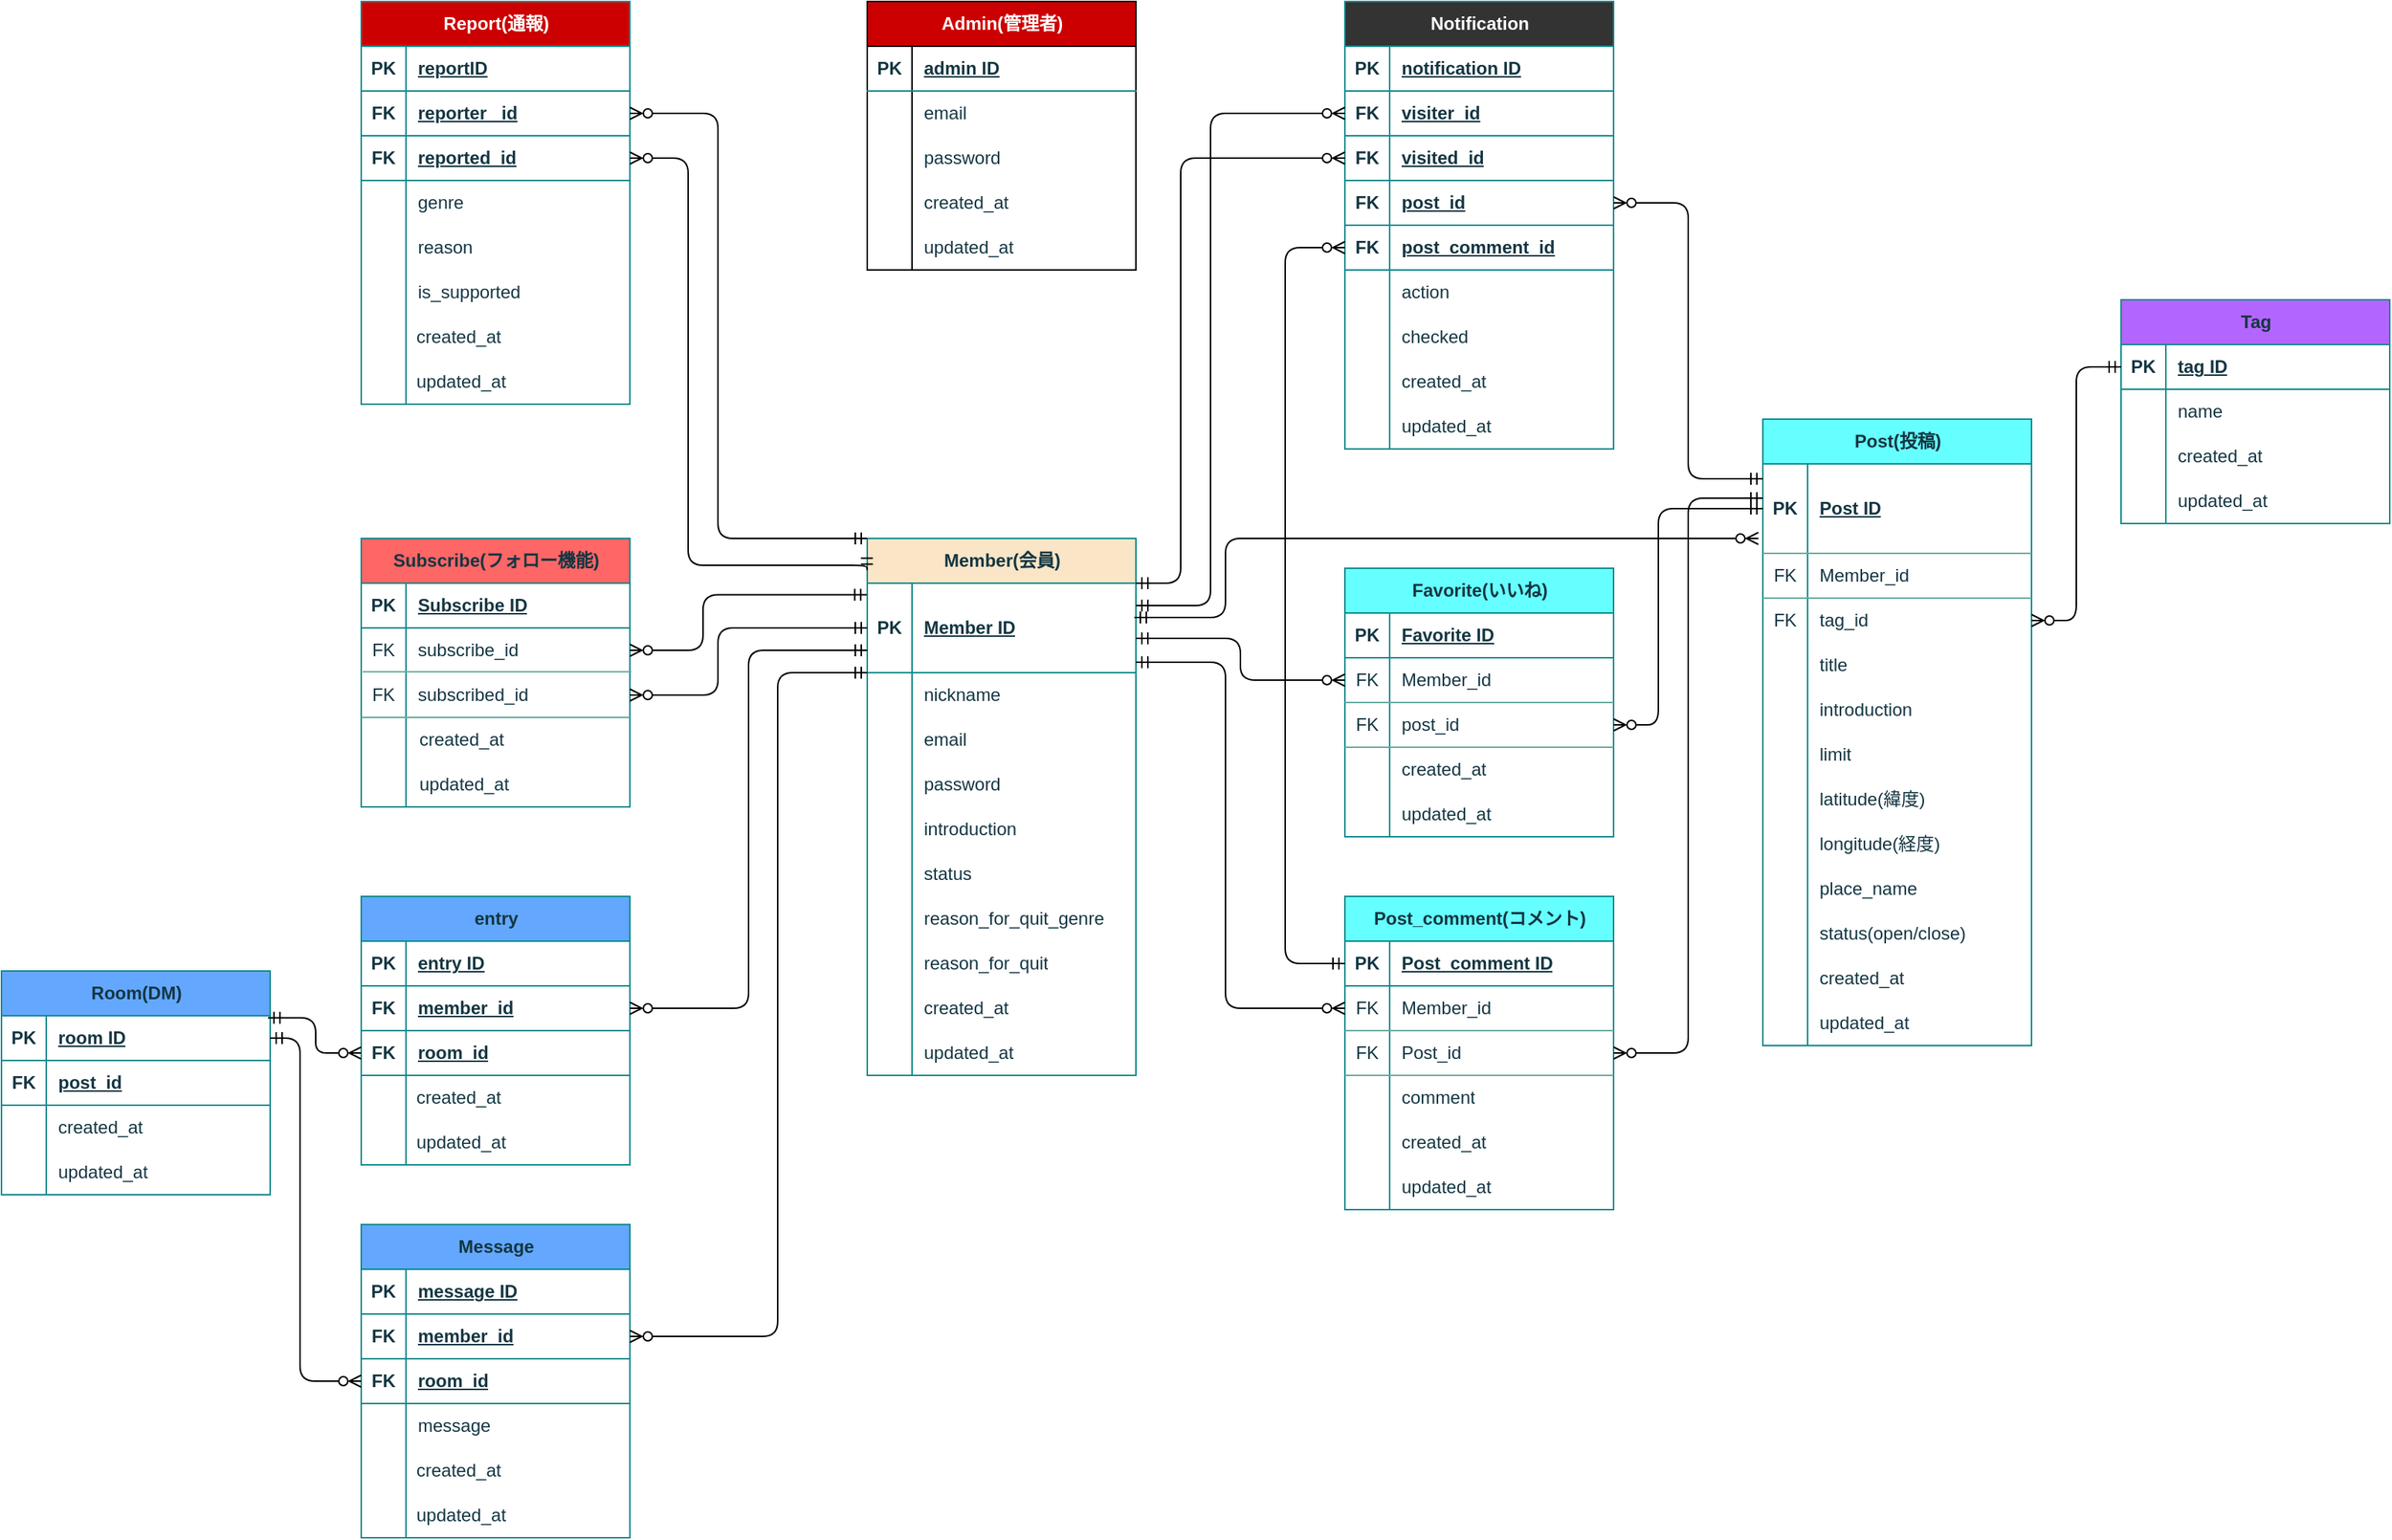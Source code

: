 <mxfile version="21.6.1" type="github">
  <diagram name="ページ1" id="A-aV3AcrUMxkYcAU4oyE">
    <mxGraphModel dx="3194" dy="2432" grid="1" gridSize="10" guides="1" tooltips="1" connect="1" arrows="1" fold="1" page="1" pageScale="1" pageWidth="827" pageHeight="1169" math="0" shadow="0">
      <root>
        <mxCell id="0" />
        <mxCell id="1" parent="0" />
        <mxCell id="ifHCPks3sFScEfOFRoQ5-178" value="&lt;font color=&quot;#ffffff&quot;&gt;Report(通報)&lt;/font&gt;" style="shape=table;startSize=30;container=1;collapsible=1;childLayout=tableLayout;fixedRows=1;rowLines=0;fontStyle=1;align=center;resizeLast=1;html=1;labelBackgroundColor=none;fillColor=#CC0000;strokeColor=#0F8B8D;fontColor=#143642;rounded=0;" parent="1" vertex="1">
          <mxGeometry x="-219" y="-1000" width="180" height="270" as="geometry" />
        </mxCell>
        <mxCell id="ifHCPks3sFScEfOFRoQ5-179" value="" style="shape=tableRow;horizontal=0;startSize=0;swimlaneHead=0;swimlaneBody=0;fillColor=none;collapsible=0;dropTarget=0;points=[[0,0.5],[1,0.5]];portConstraint=eastwest;top=0;left=0;right=0;bottom=1;labelBackgroundColor=none;strokeColor=#0F8B8D;fontColor=#143642;rounded=0;" parent="ifHCPks3sFScEfOFRoQ5-178" vertex="1">
          <mxGeometry y="30" width="180" height="30" as="geometry" />
        </mxCell>
        <mxCell id="ifHCPks3sFScEfOFRoQ5-180" value="PK" style="shape=partialRectangle;connectable=0;fillColor=none;top=0;left=0;bottom=0;right=0;fontStyle=1;overflow=hidden;whiteSpace=wrap;html=1;labelBackgroundColor=none;strokeColor=#0F8B8D;fontColor=#143642;rounded=0;" parent="ifHCPks3sFScEfOFRoQ5-179" vertex="1">
          <mxGeometry width="30" height="30" as="geometry">
            <mxRectangle width="30" height="30" as="alternateBounds" />
          </mxGeometry>
        </mxCell>
        <mxCell id="ifHCPks3sFScEfOFRoQ5-181" value="reportID" style="shape=partialRectangle;connectable=0;fillColor=none;top=0;left=0;bottom=0;right=0;align=left;spacingLeft=6;fontStyle=5;overflow=hidden;whiteSpace=wrap;html=1;labelBackgroundColor=none;strokeColor=#0F8B8D;fontColor=#143642;rounded=0;" parent="ifHCPks3sFScEfOFRoQ5-179" vertex="1">
          <mxGeometry x="30" width="150" height="30" as="geometry">
            <mxRectangle width="150" height="30" as="alternateBounds" />
          </mxGeometry>
        </mxCell>
        <mxCell id="ifHCPks3sFScEfOFRoQ5-482" style="shape=tableRow;horizontal=0;startSize=0;swimlaneHead=0;swimlaneBody=0;fillColor=none;collapsible=0;dropTarget=0;points=[[0,0.5],[1,0.5]];portConstraint=eastwest;top=0;left=0;right=0;bottom=1;labelBackgroundColor=none;strokeColor=#0F8B8D;fontColor=#143642;rounded=0;" parent="ifHCPks3sFScEfOFRoQ5-178" vertex="1">
          <mxGeometry y="60" width="180" height="30" as="geometry" />
        </mxCell>
        <mxCell id="ifHCPks3sFScEfOFRoQ5-483" value="FK" style="shape=partialRectangle;connectable=0;fillColor=none;top=0;left=0;bottom=0;right=0;fontStyle=1;overflow=hidden;whiteSpace=wrap;html=1;labelBackgroundColor=none;strokeColor=#0F8B8D;fontColor=#143642;rounded=0;" parent="ifHCPks3sFScEfOFRoQ5-482" vertex="1">
          <mxGeometry width="30" height="30" as="geometry">
            <mxRectangle width="30" height="30" as="alternateBounds" />
          </mxGeometry>
        </mxCell>
        <mxCell id="ifHCPks3sFScEfOFRoQ5-484" value="reporter _id" style="shape=partialRectangle;connectable=0;fillColor=none;top=0;left=0;bottom=0;right=0;align=left;spacingLeft=6;fontStyle=5;overflow=hidden;whiteSpace=wrap;html=1;labelBackgroundColor=none;strokeColor=#0F8B8D;fontColor=#143642;rounded=0;" parent="ifHCPks3sFScEfOFRoQ5-482" vertex="1">
          <mxGeometry x="30" width="150" height="30" as="geometry">
            <mxRectangle width="150" height="30" as="alternateBounds" />
          </mxGeometry>
        </mxCell>
        <mxCell id="ifHCPks3sFScEfOFRoQ5-488" style="shape=tableRow;horizontal=0;startSize=0;swimlaneHead=0;swimlaneBody=0;fillColor=none;collapsible=0;dropTarget=0;points=[[0,0.5],[1,0.5]];portConstraint=eastwest;top=0;left=0;right=0;bottom=1;labelBackgroundColor=none;strokeColor=#0F8B8D;fontColor=#143642;rounded=0;" parent="ifHCPks3sFScEfOFRoQ5-178" vertex="1">
          <mxGeometry y="90" width="180" height="30" as="geometry" />
        </mxCell>
        <mxCell id="ifHCPks3sFScEfOFRoQ5-489" value="FK" style="shape=partialRectangle;connectable=0;fillColor=none;top=0;left=0;bottom=0;right=0;fontStyle=1;overflow=hidden;whiteSpace=wrap;html=1;labelBackgroundColor=none;strokeColor=#0F8B8D;fontColor=#143642;rounded=0;" parent="ifHCPks3sFScEfOFRoQ5-488" vertex="1">
          <mxGeometry width="30" height="30" as="geometry">
            <mxRectangle width="30" height="30" as="alternateBounds" />
          </mxGeometry>
        </mxCell>
        <mxCell id="ifHCPks3sFScEfOFRoQ5-490" value="reported_id" style="shape=partialRectangle;connectable=0;fillColor=none;top=0;left=0;bottom=0;right=0;align=left;spacingLeft=6;fontStyle=5;overflow=hidden;whiteSpace=wrap;html=1;labelBackgroundColor=none;strokeColor=#0F8B8D;fontColor=#143642;rounded=0;" parent="ifHCPks3sFScEfOFRoQ5-488" vertex="1">
          <mxGeometry x="30" width="150" height="30" as="geometry">
            <mxRectangle width="150" height="30" as="alternateBounds" />
          </mxGeometry>
        </mxCell>
        <mxCell id="ifHCPks3sFScEfOFRoQ5-182" value="" style="shape=tableRow;horizontal=0;startSize=0;swimlaneHead=0;swimlaneBody=0;fillColor=none;collapsible=0;dropTarget=0;points=[[0,0.5],[1,0.5]];portConstraint=eastwest;top=0;left=0;right=0;bottom=0;labelBackgroundColor=none;strokeColor=#0F8B8D;fontColor=#143642;rounded=0;" parent="ifHCPks3sFScEfOFRoQ5-178" vertex="1">
          <mxGeometry y="120" width="180" height="30" as="geometry" />
        </mxCell>
        <mxCell id="ifHCPks3sFScEfOFRoQ5-183" value="" style="shape=partialRectangle;connectable=0;fillColor=none;top=0;left=0;bottom=0;right=0;editable=1;overflow=hidden;whiteSpace=wrap;html=1;labelBackgroundColor=none;strokeColor=#0F8B8D;fontColor=#143642;rounded=0;" parent="ifHCPks3sFScEfOFRoQ5-182" vertex="1">
          <mxGeometry width="30" height="30" as="geometry">
            <mxRectangle width="30" height="30" as="alternateBounds" />
          </mxGeometry>
        </mxCell>
        <mxCell id="ifHCPks3sFScEfOFRoQ5-184" value="genre" style="shape=partialRectangle;connectable=0;fillColor=none;top=0;left=0;bottom=0;right=0;align=left;spacingLeft=6;overflow=hidden;whiteSpace=wrap;html=1;labelBackgroundColor=none;strokeColor=#0F8B8D;fontColor=#143642;rounded=0;" parent="ifHCPks3sFScEfOFRoQ5-182" vertex="1">
          <mxGeometry x="30" width="150" height="30" as="geometry">
            <mxRectangle width="150" height="30" as="alternateBounds" />
          </mxGeometry>
        </mxCell>
        <mxCell id="ifHCPks3sFScEfOFRoQ5-185" value="" style="shape=tableRow;horizontal=0;startSize=0;swimlaneHead=0;swimlaneBody=0;fillColor=none;collapsible=0;dropTarget=0;points=[[0,0.5],[1,0.5]];portConstraint=eastwest;top=0;left=0;right=0;bottom=0;labelBackgroundColor=none;strokeColor=#0F8B8D;fontColor=#143642;rounded=0;" parent="ifHCPks3sFScEfOFRoQ5-178" vertex="1">
          <mxGeometry y="150" width="180" height="30" as="geometry" />
        </mxCell>
        <mxCell id="ifHCPks3sFScEfOFRoQ5-186" value="" style="shape=partialRectangle;connectable=0;fillColor=none;top=0;left=0;bottom=0;right=0;editable=1;overflow=hidden;whiteSpace=wrap;html=1;labelBackgroundColor=none;strokeColor=#0F8B8D;fontColor=#143642;rounded=0;" parent="ifHCPks3sFScEfOFRoQ5-185" vertex="1">
          <mxGeometry width="30" height="30" as="geometry">
            <mxRectangle width="30" height="30" as="alternateBounds" />
          </mxGeometry>
        </mxCell>
        <mxCell id="ifHCPks3sFScEfOFRoQ5-187" value="reason" style="shape=partialRectangle;connectable=0;fillColor=none;top=0;left=0;bottom=0;right=0;align=left;spacingLeft=6;overflow=hidden;whiteSpace=wrap;html=1;labelBackgroundColor=none;strokeColor=#0F8B8D;fontColor=#143642;rounded=0;" parent="ifHCPks3sFScEfOFRoQ5-185" vertex="1">
          <mxGeometry x="30" width="150" height="30" as="geometry">
            <mxRectangle width="150" height="30" as="alternateBounds" />
          </mxGeometry>
        </mxCell>
        <mxCell id="xIIedrhSP5e2ZnhwjJ1w-1" style="shape=tableRow;horizontal=0;startSize=0;swimlaneHead=0;swimlaneBody=0;fillColor=none;collapsible=0;dropTarget=0;points=[[0,0.5],[1,0.5]];portConstraint=eastwest;top=0;left=0;right=0;bottom=0;labelBackgroundColor=none;strokeColor=#0F8B8D;fontColor=#143642;rounded=0;" parent="ifHCPks3sFScEfOFRoQ5-178" vertex="1">
          <mxGeometry y="180" width="180" height="30" as="geometry" />
        </mxCell>
        <mxCell id="xIIedrhSP5e2ZnhwjJ1w-2" style="shape=partialRectangle;connectable=0;fillColor=none;top=0;left=0;bottom=0;right=0;editable=1;overflow=hidden;whiteSpace=wrap;html=1;labelBackgroundColor=none;strokeColor=#0F8B8D;fontColor=#143642;rounded=0;" parent="xIIedrhSP5e2ZnhwjJ1w-1" vertex="1">
          <mxGeometry width="30" height="30" as="geometry">
            <mxRectangle width="30" height="30" as="alternateBounds" />
          </mxGeometry>
        </mxCell>
        <mxCell id="xIIedrhSP5e2ZnhwjJ1w-3" value="is_supported" style="shape=partialRectangle;connectable=0;fillColor=none;top=0;left=0;bottom=0;right=0;align=left;spacingLeft=6;overflow=hidden;whiteSpace=wrap;html=1;labelBackgroundColor=none;strokeColor=#0F8B8D;fontColor=#143642;rounded=0;" parent="xIIedrhSP5e2ZnhwjJ1w-1" vertex="1">
          <mxGeometry x="30" width="150" height="30" as="geometry">
            <mxRectangle width="150" height="30" as="alternateBounds" />
          </mxGeometry>
        </mxCell>
        <mxCell id="ifHCPks3sFScEfOFRoQ5-188" value="" style="shape=tableRow;horizontal=0;startSize=0;swimlaneHead=0;swimlaneBody=0;fillColor=none;collapsible=0;dropTarget=0;points=[[0,0.5],[1,0.5]];portConstraint=eastwest;top=0;left=0;right=0;bottom=0;labelBackgroundColor=none;strokeColor=#0F8B8D;fontColor=#143642;rounded=0;" parent="ifHCPks3sFScEfOFRoQ5-178" vertex="1">
          <mxGeometry y="210" width="180" height="30" as="geometry" />
        </mxCell>
        <mxCell id="ifHCPks3sFScEfOFRoQ5-189" value="" style="shape=partialRectangle;connectable=0;fillColor=none;top=0;left=0;bottom=0;right=0;editable=1;overflow=hidden;whiteSpace=wrap;html=1;labelBackgroundColor=none;strokeColor=#0F8B8D;fontColor=#143642;rounded=0;" parent="ifHCPks3sFScEfOFRoQ5-188" vertex="1">
          <mxGeometry width="30" height="30" as="geometry">
            <mxRectangle width="30" height="30" as="alternateBounds" />
          </mxGeometry>
        </mxCell>
        <mxCell id="ifHCPks3sFScEfOFRoQ5-190" value="" style="shape=partialRectangle;connectable=0;fillColor=none;top=0;left=0;bottom=0;right=0;align=left;spacingLeft=6;overflow=hidden;whiteSpace=wrap;html=1;labelBackgroundColor=none;strokeColor=#0F8B8D;fontColor=#143642;rounded=0;" parent="ifHCPks3sFScEfOFRoQ5-188" vertex="1">
          <mxGeometry x="30" width="150" height="30" as="geometry">
            <mxRectangle width="150" height="30" as="alternateBounds" />
          </mxGeometry>
        </mxCell>
        <mxCell id="ifHCPks3sFScEfOFRoQ5-514" style="shape=tableRow;horizontal=0;startSize=0;swimlaneHead=0;swimlaneBody=0;fillColor=none;collapsible=0;dropTarget=0;points=[[0,0.5],[1,0.5]];portConstraint=eastwest;top=0;left=0;right=0;bottom=0;labelBackgroundColor=none;strokeColor=#0F8B8D;fontColor=#143642;rounded=0;" parent="ifHCPks3sFScEfOFRoQ5-178" vertex="1">
          <mxGeometry y="240" width="180" height="30" as="geometry" />
        </mxCell>
        <mxCell id="ifHCPks3sFScEfOFRoQ5-515" style="shape=partialRectangle;connectable=0;fillColor=none;top=0;left=0;bottom=0;right=0;editable=1;overflow=hidden;whiteSpace=wrap;html=1;labelBackgroundColor=none;strokeColor=#0F8B8D;fontColor=#143642;rounded=0;" parent="ifHCPks3sFScEfOFRoQ5-514" vertex="1">
          <mxGeometry width="30" height="30" as="geometry">
            <mxRectangle width="30" height="30" as="alternateBounds" />
          </mxGeometry>
        </mxCell>
        <mxCell id="ifHCPks3sFScEfOFRoQ5-516" style="shape=partialRectangle;connectable=0;fillColor=none;top=0;left=0;bottom=0;right=0;align=left;spacingLeft=6;overflow=hidden;whiteSpace=wrap;html=1;labelBackgroundColor=none;strokeColor=#0F8B8D;fontColor=#143642;rounded=0;" parent="ifHCPks3sFScEfOFRoQ5-514" vertex="1">
          <mxGeometry x="30" width="150" height="30" as="geometry">
            <mxRectangle width="150" height="30" as="alternateBounds" />
          </mxGeometry>
        </mxCell>
        <mxCell id="ifHCPks3sFScEfOFRoQ5-191" value="Subscribe(フォロー機能)" style="shape=table;startSize=30;container=1;collapsible=1;childLayout=tableLayout;fixedRows=1;rowLines=0;fontStyle=1;align=center;resizeLast=1;html=1;movable=1;resizable=1;rotatable=1;deletable=1;editable=1;locked=0;connectable=1;labelBackgroundColor=none;fillColor=#FF6666;strokeColor=#0F8B8D;fontColor=#143642;rounded=0;" parent="1" vertex="1">
          <mxGeometry x="-219" y="-640" width="180" height="180" as="geometry" />
        </mxCell>
        <mxCell id="ifHCPks3sFScEfOFRoQ5-192" value="" style="shape=tableRow;horizontal=0;startSize=0;swimlaneHead=0;swimlaneBody=0;fillColor=none;collapsible=0;dropTarget=0;points=[[0,0.5],[1,0.5]];portConstraint=eastwest;top=0;left=0;right=0;bottom=1;labelBackgroundColor=none;strokeColor=#0F8B8D;fontColor=#143642;rounded=0;" parent="ifHCPks3sFScEfOFRoQ5-191" vertex="1">
          <mxGeometry y="30" width="180" height="30" as="geometry" />
        </mxCell>
        <mxCell id="ifHCPks3sFScEfOFRoQ5-193" value="PK" style="shape=partialRectangle;connectable=0;fillColor=none;top=0;left=0;bottom=0;right=0;fontStyle=1;overflow=hidden;whiteSpace=wrap;html=1;labelBackgroundColor=none;strokeColor=#0F8B8D;fontColor=#143642;rounded=0;" parent="ifHCPks3sFScEfOFRoQ5-192" vertex="1">
          <mxGeometry width="30" height="30" as="geometry">
            <mxRectangle width="30" height="30" as="alternateBounds" />
          </mxGeometry>
        </mxCell>
        <mxCell id="ifHCPks3sFScEfOFRoQ5-194" value="Subscribe ID" style="shape=partialRectangle;connectable=0;fillColor=none;top=0;left=0;bottom=0;right=0;align=left;spacingLeft=6;fontStyle=5;overflow=hidden;whiteSpace=wrap;html=1;labelBackgroundColor=none;strokeColor=#0F8B8D;fontColor=#143642;rounded=0;" parent="ifHCPks3sFScEfOFRoQ5-192" vertex="1">
          <mxGeometry x="30" width="150" height="30" as="geometry">
            <mxRectangle width="150" height="30" as="alternateBounds" />
          </mxGeometry>
        </mxCell>
        <mxCell id="ifHCPks3sFScEfOFRoQ5-195" value="" style="shape=tableRow;horizontal=0;startSize=0;swimlaneHead=0;swimlaneBody=0;fillColor=none;collapsible=0;dropTarget=0;points=[[0,0.5],[1,0.5]];portConstraint=eastwest;top=0;left=0;right=0;bottom=0;labelBackgroundColor=none;strokeColor=#0F8B8D;fontColor=#143642;rounded=0;" parent="ifHCPks3sFScEfOFRoQ5-191" vertex="1">
          <mxGeometry y="60" width="180" height="30" as="geometry" />
        </mxCell>
        <mxCell id="ifHCPks3sFScEfOFRoQ5-196" value="FK" style="shape=partialRectangle;connectable=0;fillColor=none;top=0;left=0;bottom=0;right=0;editable=1;overflow=hidden;whiteSpace=wrap;html=1;labelBackgroundColor=none;strokeColor=#0F8B8D;fontColor=#143642;rounded=0;" parent="ifHCPks3sFScEfOFRoQ5-195" vertex="1">
          <mxGeometry width="30" height="30" as="geometry">
            <mxRectangle width="30" height="30" as="alternateBounds" />
          </mxGeometry>
        </mxCell>
        <mxCell id="ifHCPks3sFScEfOFRoQ5-197" value="subscribe_id" style="shape=partialRectangle;connectable=0;fillColor=none;top=0;left=0;bottom=0;right=0;align=left;spacingLeft=6;overflow=hidden;whiteSpace=wrap;html=1;labelBackgroundColor=none;strokeColor=#0F8B8D;fontColor=#143642;rounded=0;" parent="ifHCPks3sFScEfOFRoQ5-195" vertex="1">
          <mxGeometry x="30" width="150" height="30" as="geometry">
            <mxRectangle width="150" height="30" as="alternateBounds" />
          </mxGeometry>
        </mxCell>
        <mxCell id="ifHCPks3sFScEfOFRoQ5-198" value="" style="shape=tableRow;horizontal=0;startSize=0;swimlaneHead=0;swimlaneBody=0;fillColor=none;collapsible=0;dropTarget=0;points=[[0,0.5],[1,0.5]];portConstraint=eastwest;top=0;left=0;right=0;bottom=0;strokeColor=#0F8B8D;labelBackgroundColor=none;fontColor=#143642;rounded=0;" parent="ifHCPks3sFScEfOFRoQ5-191" vertex="1">
          <mxGeometry y="90" width="180" height="30" as="geometry" />
        </mxCell>
        <mxCell id="ifHCPks3sFScEfOFRoQ5-199" value="FK" style="shape=partialRectangle;connectable=0;fillColor=none;top=0;left=0;bottom=0;right=0;editable=1;overflow=hidden;whiteSpace=wrap;html=1;labelBackgroundColor=none;strokeColor=#0F8B8D;fontColor=#143642;rounded=0;" parent="ifHCPks3sFScEfOFRoQ5-198" vertex="1">
          <mxGeometry width="30" height="30" as="geometry">
            <mxRectangle width="30" height="30" as="alternateBounds" />
          </mxGeometry>
        </mxCell>
        <mxCell id="ifHCPks3sFScEfOFRoQ5-200" value="" style="shape=partialRectangle;connectable=0;fillColor=none;top=0;left=0;bottom=0;right=0;align=left;spacingLeft=6;overflow=hidden;whiteSpace=wrap;html=1;labelBackgroundColor=none;strokeColor=#0F8B8D;fontColor=#143642;rounded=0;" parent="ifHCPks3sFScEfOFRoQ5-198" vertex="1">
          <mxGeometry x="30" width="150" height="30" as="geometry">
            <mxRectangle width="150" height="30" as="alternateBounds" />
          </mxGeometry>
        </mxCell>
        <mxCell id="ifHCPks3sFScEfOFRoQ5-201" value="" style="shape=tableRow;horizontal=0;startSize=0;swimlaneHead=0;swimlaneBody=0;fillColor=none;collapsible=0;dropTarget=0;points=[[0,0.5],[1,0.5]];portConstraint=eastwest;top=0;left=0;right=0;bottom=0;labelBackgroundColor=none;strokeColor=#0F8B8D;fontColor=#143642;rounded=0;" parent="ifHCPks3sFScEfOFRoQ5-191" vertex="1">
          <mxGeometry y="120" width="180" height="30" as="geometry" />
        </mxCell>
        <mxCell id="ifHCPks3sFScEfOFRoQ5-202" value="" style="shape=partialRectangle;connectable=0;fillColor=none;top=0;left=0;bottom=0;right=0;editable=1;overflow=hidden;whiteSpace=wrap;html=1;labelBackgroundColor=none;strokeColor=#0F8B8D;fontColor=#143642;rounded=0;" parent="ifHCPks3sFScEfOFRoQ5-201" vertex="1">
          <mxGeometry width="30" height="30" as="geometry">
            <mxRectangle width="30" height="30" as="alternateBounds" />
          </mxGeometry>
        </mxCell>
        <mxCell id="ifHCPks3sFScEfOFRoQ5-203" value="" style="shape=partialRectangle;connectable=0;fillColor=none;top=0;left=0;bottom=0;right=0;align=left;spacingLeft=6;overflow=hidden;whiteSpace=wrap;html=1;labelBackgroundColor=none;strokeColor=#0F8B8D;fontColor=#143642;rounded=0;" parent="ifHCPks3sFScEfOFRoQ5-201" vertex="1">
          <mxGeometry x="30" width="150" height="30" as="geometry">
            <mxRectangle width="150" height="30" as="alternateBounds" />
          </mxGeometry>
        </mxCell>
        <mxCell id="ifHCPks3sFScEfOFRoQ5-407" style="shape=tableRow;horizontal=0;startSize=0;swimlaneHead=0;swimlaneBody=0;fillColor=none;collapsible=0;dropTarget=0;points=[[0,0.5],[1,0.5]];portConstraint=eastwest;top=0;left=0;right=0;bottom=0;labelBackgroundColor=none;strokeColor=#0F8B8D;fontColor=#143642;rounded=0;" parent="ifHCPks3sFScEfOFRoQ5-191" vertex="1">
          <mxGeometry y="150" width="180" height="30" as="geometry" />
        </mxCell>
        <mxCell id="ifHCPks3sFScEfOFRoQ5-408" style="shape=partialRectangle;connectable=0;fillColor=none;top=0;left=0;bottom=0;right=0;editable=1;overflow=hidden;whiteSpace=wrap;html=1;labelBackgroundColor=none;strokeColor=#0F8B8D;fontColor=#143642;rounded=0;" parent="ifHCPks3sFScEfOFRoQ5-407" vertex="1">
          <mxGeometry width="30" height="30" as="geometry">
            <mxRectangle width="30" height="30" as="alternateBounds" />
          </mxGeometry>
        </mxCell>
        <mxCell id="ifHCPks3sFScEfOFRoQ5-409" style="shape=partialRectangle;connectable=0;fillColor=none;top=0;left=0;bottom=0;right=0;align=left;spacingLeft=6;overflow=hidden;whiteSpace=wrap;html=1;labelBackgroundColor=none;strokeColor=#0F8B8D;fontColor=#143642;rounded=0;" parent="ifHCPks3sFScEfOFRoQ5-407" vertex="1">
          <mxGeometry x="30" width="150" height="30" as="geometry">
            <mxRectangle width="150" height="30" as="alternateBounds" />
          </mxGeometry>
        </mxCell>
        <mxCell id="ifHCPks3sFScEfOFRoQ5-204" value="entry" style="shape=table;startSize=30;container=1;collapsible=1;childLayout=tableLayout;fixedRows=1;rowLines=0;fontStyle=1;align=center;resizeLast=1;html=1;labelBackgroundColor=none;fillColor=#63A7FF;strokeColor=#0F8B8D;fontColor=#143642;rounded=0;" parent="1" vertex="1">
          <mxGeometry x="-219" y="-400" width="180" height="180" as="geometry" />
        </mxCell>
        <mxCell id="ifHCPks3sFScEfOFRoQ5-205" value="" style="shape=tableRow;horizontal=0;startSize=0;swimlaneHead=0;swimlaneBody=0;fillColor=none;collapsible=0;dropTarget=0;points=[[0,0.5],[1,0.5]];portConstraint=eastwest;top=0;left=0;right=0;bottom=1;labelBackgroundColor=none;strokeColor=#0F8B8D;fontColor=#143642;rounded=0;" parent="ifHCPks3sFScEfOFRoQ5-204" vertex="1">
          <mxGeometry y="30" width="180" height="30" as="geometry" />
        </mxCell>
        <mxCell id="ifHCPks3sFScEfOFRoQ5-206" value="PK" style="shape=partialRectangle;connectable=0;fillColor=none;top=0;left=0;bottom=0;right=0;fontStyle=1;overflow=hidden;whiteSpace=wrap;html=1;labelBackgroundColor=none;strokeColor=#0F8B8D;fontColor=#143642;rounded=0;" parent="ifHCPks3sFScEfOFRoQ5-205" vertex="1">
          <mxGeometry width="30" height="30" as="geometry">
            <mxRectangle width="30" height="30" as="alternateBounds" />
          </mxGeometry>
        </mxCell>
        <mxCell id="ifHCPks3sFScEfOFRoQ5-207" value="entry ID" style="shape=partialRectangle;connectable=0;fillColor=none;top=0;left=0;bottom=0;right=0;align=left;spacingLeft=6;fontStyle=5;overflow=hidden;whiteSpace=wrap;html=1;labelBackgroundColor=none;strokeColor=#0F8B8D;fontColor=#143642;rounded=0;" parent="ifHCPks3sFScEfOFRoQ5-205" vertex="1">
          <mxGeometry x="30" width="150" height="30" as="geometry">
            <mxRectangle width="150" height="30" as="alternateBounds" />
          </mxGeometry>
        </mxCell>
        <mxCell id="ifHCPks3sFScEfOFRoQ5-508" style="shape=tableRow;horizontal=0;startSize=0;swimlaneHead=0;swimlaneBody=0;fillColor=none;collapsible=0;dropTarget=0;points=[[0,0.5],[1,0.5]];portConstraint=eastwest;top=0;left=0;right=0;bottom=1;labelBackgroundColor=none;strokeColor=#0F8B8D;fontColor=#143642;rounded=0;" parent="ifHCPks3sFScEfOFRoQ5-204" vertex="1">
          <mxGeometry y="60" width="180" height="30" as="geometry" />
        </mxCell>
        <mxCell id="ifHCPks3sFScEfOFRoQ5-509" value="FK" style="shape=partialRectangle;connectable=0;fillColor=none;top=0;left=0;bottom=0;right=0;fontStyle=1;overflow=hidden;whiteSpace=wrap;html=1;labelBackgroundColor=none;strokeColor=#0F8B8D;fontColor=#143642;rounded=0;" parent="ifHCPks3sFScEfOFRoQ5-508" vertex="1">
          <mxGeometry width="30" height="30" as="geometry">
            <mxRectangle width="30" height="30" as="alternateBounds" />
          </mxGeometry>
        </mxCell>
        <mxCell id="ifHCPks3sFScEfOFRoQ5-510" value="member_id" style="shape=partialRectangle;connectable=0;fillColor=none;top=0;left=0;bottom=0;right=0;align=left;spacingLeft=6;fontStyle=5;overflow=hidden;whiteSpace=wrap;html=1;labelBackgroundColor=none;strokeColor=#0F8B8D;fontColor=#143642;rounded=0;" parent="ifHCPks3sFScEfOFRoQ5-508" vertex="1">
          <mxGeometry x="30" width="150" height="30" as="geometry">
            <mxRectangle width="150" height="30" as="alternateBounds" />
          </mxGeometry>
        </mxCell>
        <mxCell id="ifHCPks3sFScEfOFRoQ5-505" style="shape=tableRow;horizontal=0;startSize=0;swimlaneHead=0;swimlaneBody=0;fillColor=none;collapsible=0;dropTarget=0;points=[[0,0.5],[1,0.5]];portConstraint=eastwest;top=0;left=0;right=0;bottom=1;labelBackgroundColor=none;strokeColor=#0F8B8D;fontColor=#143642;rounded=0;" parent="ifHCPks3sFScEfOFRoQ5-204" vertex="1">
          <mxGeometry y="90" width="180" height="30" as="geometry" />
        </mxCell>
        <mxCell id="ifHCPks3sFScEfOFRoQ5-506" value="FK" style="shape=partialRectangle;connectable=0;fillColor=none;top=0;left=0;bottom=0;right=0;fontStyle=1;overflow=hidden;whiteSpace=wrap;html=1;labelBackgroundColor=none;strokeColor=#0F8B8D;fontColor=#143642;rounded=0;" parent="ifHCPks3sFScEfOFRoQ5-505" vertex="1">
          <mxGeometry width="30" height="30" as="geometry">
            <mxRectangle width="30" height="30" as="alternateBounds" />
          </mxGeometry>
        </mxCell>
        <mxCell id="ifHCPks3sFScEfOFRoQ5-507" value="room_id" style="shape=partialRectangle;connectable=0;fillColor=none;top=0;left=0;bottom=0;right=0;align=left;spacingLeft=6;fontStyle=5;overflow=hidden;whiteSpace=wrap;html=1;labelBackgroundColor=none;strokeColor=#0F8B8D;fontColor=#143642;rounded=0;" parent="ifHCPks3sFScEfOFRoQ5-505" vertex="1">
          <mxGeometry x="30" width="150" height="30" as="geometry">
            <mxRectangle width="150" height="30" as="alternateBounds" />
          </mxGeometry>
        </mxCell>
        <mxCell id="ifHCPks3sFScEfOFRoQ5-208" value="" style="shape=tableRow;horizontal=0;startSize=0;swimlaneHead=0;swimlaneBody=0;fillColor=none;collapsible=0;dropTarget=0;points=[[0,0.5],[1,0.5]];portConstraint=eastwest;top=0;left=0;right=0;bottom=0;labelBackgroundColor=none;strokeColor=#0F8B8D;fontColor=#143642;rounded=0;" parent="ifHCPks3sFScEfOFRoQ5-204" vertex="1">
          <mxGeometry y="120" width="180" height="30" as="geometry" />
        </mxCell>
        <mxCell id="ifHCPks3sFScEfOFRoQ5-209" value="" style="shape=partialRectangle;connectable=0;fillColor=none;top=0;left=0;bottom=0;right=0;editable=1;overflow=hidden;whiteSpace=wrap;html=1;labelBackgroundColor=none;strokeColor=#0F8B8D;fontColor=#143642;rounded=0;" parent="ifHCPks3sFScEfOFRoQ5-208" vertex="1">
          <mxGeometry width="30" height="30" as="geometry">
            <mxRectangle width="30" height="30" as="alternateBounds" />
          </mxGeometry>
        </mxCell>
        <mxCell id="ifHCPks3sFScEfOFRoQ5-210" value="" style="shape=partialRectangle;connectable=0;fillColor=none;top=0;left=0;bottom=0;right=0;align=left;spacingLeft=6;overflow=hidden;whiteSpace=wrap;html=1;labelBackgroundColor=none;strokeColor=#0F8B8D;fontColor=#143642;rounded=0;" parent="ifHCPks3sFScEfOFRoQ5-208" vertex="1">
          <mxGeometry x="30" width="150" height="30" as="geometry">
            <mxRectangle width="150" height="30" as="alternateBounds" />
          </mxGeometry>
        </mxCell>
        <mxCell id="ifHCPks3sFScEfOFRoQ5-511" style="shape=tableRow;horizontal=0;startSize=0;swimlaneHead=0;swimlaneBody=0;fillColor=none;collapsible=0;dropTarget=0;points=[[0,0.5],[1,0.5]];portConstraint=eastwest;top=0;left=0;right=0;bottom=0;labelBackgroundColor=none;strokeColor=#0F8B8D;fontColor=#143642;rounded=0;" parent="ifHCPks3sFScEfOFRoQ5-204" vertex="1">
          <mxGeometry y="150" width="180" height="30" as="geometry" />
        </mxCell>
        <mxCell id="ifHCPks3sFScEfOFRoQ5-512" style="shape=partialRectangle;connectable=0;fillColor=none;top=0;left=0;bottom=0;right=0;editable=1;overflow=hidden;whiteSpace=wrap;html=1;labelBackgroundColor=none;strokeColor=#0F8B8D;fontColor=#143642;rounded=0;" parent="ifHCPks3sFScEfOFRoQ5-511" vertex="1">
          <mxGeometry width="30" height="30" as="geometry">
            <mxRectangle width="30" height="30" as="alternateBounds" />
          </mxGeometry>
        </mxCell>
        <mxCell id="ifHCPks3sFScEfOFRoQ5-513" style="shape=partialRectangle;connectable=0;fillColor=none;top=0;left=0;bottom=0;right=0;align=left;spacingLeft=6;overflow=hidden;whiteSpace=wrap;html=1;labelBackgroundColor=none;strokeColor=#0F8B8D;fontColor=#143642;rounded=0;" parent="ifHCPks3sFScEfOFRoQ5-511" vertex="1">
          <mxGeometry x="30" width="150" height="30" as="geometry">
            <mxRectangle width="150" height="30" as="alternateBounds" />
          </mxGeometry>
        </mxCell>
        <mxCell id="ifHCPks3sFScEfOFRoQ5-217" value="Tag" style="shape=table;startSize=30;container=1;collapsible=1;childLayout=tableLayout;fixedRows=1;rowLines=0;fontStyle=1;align=center;resizeLast=1;html=1;labelBackgroundColor=none;fillColor=#B266FF;strokeColor=#0F8B8D;fontColor=#143642;rounded=0;" parent="1" vertex="1">
          <mxGeometry x="960" y="-800" width="180" height="150" as="geometry" />
        </mxCell>
        <mxCell id="ifHCPks3sFScEfOFRoQ5-218" value="" style="shape=tableRow;horizontal=0;startSize=0;swimlaneHead=0;swimlaneBody=0;fillColor=none;collapsible=0;dropTarget=0;points=[[0,0.5],[1,0.5]];portConstraint=eastwest;top=0;left=0;right=0;bottom=1;labelBackgroundColor=none;strokeColor=#0F8B8D;fontColor=#143642;rounded=0;" parent="ifHCPks3sFScEfOFRoQ5-217" vertex="1">
          <mxGeometry y="30" width="180" height="30" as="geometry" />
        </mxCell>
        <mxCell id="ifHCPks3sFScEfOFRoQ5-219" value="PK" style="shape=partialRectangle;connectable=0;fillColor=none;top=0;left=0;bottom=0;right=0;fontStyle=1;overflow=hidden;whiteSpace=wrap;html=1;labelBackgroundColor=none;strokeColor=#0F8B8D;fontColor=#143642;rounded=0;" parent="ifHCPks3sFScEfOFRoQ5-218" vertex="1">
          <mxGeometry width="30" height="30" as="geometry">
            <mxRectangle width="30" height="30" as="alternateBounds" />
          </mxGeometry>
        </mxCell>
        <mxCell id="ifHCPks3sFScEfOFRoQ5-220" value="tag ID" style="shape=partialRectangle;connectable=0;fillColor=none;top=0;left=0;bottom=0;right=0;align=left;spacingLeft=6;fontStyle=5;overflow=hidden;whiteSpace=wrap;html=1;labelBackgroundColor=none;strokeColor=#0F8B8D;fontColor=#143642;rounded=0;" parent="ifHCPks3sFScEfOFRoQ5-218" vertex="1">
          <mxGeometry x="30" width="150" height="30" as="geometry">
            <mxRectangle width="150" height="30" as="alternateBounds" />
          </mxGeometry>
        </mxCell>
        <mxCell id="ifHCPks3sFScEfOFRoQ5-221" value="" style="shape=tableRow;horizontal=0;startSize=0;swimlaneHead=0;swimlaneBody=0;fillColor=none;collapsible=0;dropTarget=0;points=[[0,0.5],[1,0.5]];portConstraint=eastwest;top=0;left=0;right=0;bottom=0;labelBackgroundColor=none;strokeColor=#0F8B8D;fontColor=#143642;rounded=0;" parent="ifHCPks3sFScEfOFRoQ5-217" vertex="1">
          <mxGeometry y="60" width="180" height="30" as="geometry" />
        </mxCell>
        <mxCell id="ifHCPks3sFScEfOFRoQ5-222" value="" style="shape=partialRectangle;connectable=0;fillColor=none;top=0;left=0;bottom=0;right=0;editable=1;overflow=hidden;whiteSpace=wrap;html=1;labelBackgroundColor=none;strokeColor=#0F8B8D;fontColor=#143642;rounded=0;" parent="ifHCPks3sFScEfOFRoQ5-221" vertex="1">
          <mxGeometry width="30" height="30" as="geometry">
            <mxRectangle width="30" height="30" as="alternateBounds" />
          </mxGeometry>
        </mxCell>
        <mxCell id="ifHCPks3sFScEfOFRoQ5-223" value="name" style="shape=partialRectangle;connectable=0;fillColor=none;top=0;left=0;bottom=0;right=0;align=left;spacingLeft=6;overflow=hidden;whiteSpace=wrap;html=1;labelBackgroundColor=none;strokeColor=#0F8B8D;fontColor=#143642;rounded=0;" parent="ifHCPks3sFScEfOFRoQ5-221" vertex="1">
          <mxGeometry x="30" width="150" height="30" as="geometry">
            <mxRectangle width="150" height="30" as="alternateBounds" />
          </mxGeometry>
        </mxCell>
        <mxCell id="ifHCPks3sFScEfOFRoQ5-224" value="" style="shape=tableRow;horizontal=0;startSize=0;swimlaneHead=0;swimlaneBody=0;fillColor=none;collapsible=0;dropTarget=0;points=[[0,0.5],[1,0.5]];portConstraint=eastwest;top=0;left=0;right=0;bottom=0;labelBackgroundColor=none;strokeColor=#0F8B8D;fontColor=#143642;rounded=0;" parent="ifHCPks3sFScEfOFRoQ5-217" vertex="1">
          <mxGeometry y="90" width="180" height="30" as="geometry" />
        </mxCell>
        <mxCell id="ifHCPks3sFScEfOFRoQ5-225" value="" style="shape=partialRectangle;connectable=0;fillColor=none;top=0;left=0;bottom=0;right=0;editable=1;overflow=hidden;whiteSpace=wrap;html=1;labelBackgroundColor=none;strokeColor=#0F8B8D;fontColor=#143642;rounded=0;" parent="ifHCPks3sFScEfOFRoQ5-224" vertex="1">
          <mxGeometry width="30" height="30" as="geometry">
            <mxRectangle width="30" height="30" as="alternateBounds" />
          </mxGeometry>
        </mxCell>
        <mxCell id="ifHCPks3sFScEfOFRoQ5-226" value="" style="shape=partialRectangle;connectable=0;fillColor=none;top=0;left=0;bottom=0;right=0;align=left;spacingLeft=6;overflow=hidden;whiteSpace=wrap;html=1;labelBackgroundColor=none;strokeColor=#0F8B8D;fontColor=#143642;rounded=0;" parent="ifHCPks3sFScEfOFRoQ5-224" vertex="1">
          <mxGeometry x="30" width="150" height="30" as="geometry">
            <mxRectangle width="150" height="30" as="alternateBounds" />
          </mxGeometry>
        </mxCell>
        <mxCell id="ifHCPks3sFScEfOFRoQ5-227" value="" style="shape=tableRow;horizontal=0;startSize=0;swimlaneHead=0;swimlaneBody=0;fillColor=none;collapsible=0;dropTarget=0;points=[[0,0.5],[1,0.5]];portConstraint=eastwest;top=0;left=0;right=0;bottom=0;labelBackgroundColor=none;strokeColor=#0F8B8D;fontColor=#143642;rounded=0;" parent="ifHCPks3sFScEfOFRoQ5-217" vertex="1">
          <mxGeometry y="120" width="180" height="30" as="geometry" />
        </mxCell>
        <mxCell id="ifHCPks3sFScEfOFRoQ5-228" value="" style="shape=partialRectangle;connectable=0;fillColor=none;top=0;left=0;bottom=0;right=0;editable=1;overflow=hidden;whiteSpace=wrap;html=1;labelBackgroundColor=none;strokeColor=#0F8B8D;fontColor=#143642;rounded=0;" parent="ifHCPks3sFScEfOFRoQ5-227" vertex="1">
          <mxGeometry width="30" height="30" as="geometry">
            <mxRectangle width="30" height="30" as="alternateBounds" />
          </mxGeometry>
        </mxCell>
        <mxCell id="ifHCPks3sFScEfOFRoQ5-229" value="" style="shape=partialRectangle;connectable=0;fillColor=none;top=0;left=0;bottom=0;right=0;align=left;spacingLeft=6;overflow=hidden;whiteSpace=wrap;html=1;labelBackgroundColor=none;strokeColor=#0F8B8D;fontColor=#143642;rounded=0;" parent="ifHCPks3sFScEfOFRoQ5-227" vertex="1">
          <mxGeometry x="30" width="150" height="30" as="geometry">
            <mxRectangle width="150" height="30" as="alternateBounds" />
          </mxGeometry>
        </mxCell>
        <mxCell id="ifHCPks3sFScEfOFRoQ5-230" value="Post_comment(コメント)" style="shape=table;startSize=30;container=1;collapsible=1;childLayout=tableLayout;fixedRows=1;rowLines=0;fontStyle=1;align=center;resizeLast=1;html=1;labelBackgroundColor=none;fillColor=#66FFFF;strokeColor=#0F8B8D;fontColor=#143642;rounded=0;" parent="1" vertex="1">
          <mxGeometry x="440" y="-400" width="180" height="210" as="geometry" />
        </mxCell>
        <mxCell id="ifHCPks3sFScEfOFRoQ5-231" value="" style="shape=tableRow;horizontal=0;startSize=0;swimlaneHead=0;swimlaneBody=0;fillColor=none;collapsible=0;dropTarget=0;points=[[0,0.5],[1,0.5]];portConstraint=eastwest;top=0;left=0;right=0;bottom=1;labelBackgroundColor=none;strokeColor=#0F8B8D;fontColor=#143642;rounded=0;" parent="ifHCPks3sFScEfOFRoQ5-230" vertex="1">
          <mxGeometry y="30" width="180" height="30" as="geometry" />
        </mxCell>
        <mxCell id="ifHCPks3sFScEfOFRoQ5-232" value="PK" style="shape=partialRectangle;connectable=0;fillColor=none;top=0;left=0;bottom=0;right=0;fontStyle=1;overflow=hidden;whiteSpace=wrap;html=1;labelBackgroundColor=none;strokeColor=#0F8B8D;fontColor=#143642;rounded=0;" parent="ifHCPks3sFScEfOFRoQ5-231" vertex="1">
          <mxGeometry width="30" height="30" as="geometry">
            <mxRectangle width="30" height="30" as="alternateBounds" />
          </mxGeometry>
        </mxCell>
        <mxCell id="ifHCPks3sFScEfOFRoQ5-233" value="Post_comment ID" style="shape=partialRectangle;connectable=0;fillColor=none;top=0;left=0;bottom=0;right=0;align=left;spacingLeft=6;fontStyle=5;overflow=hidden;whiteSpace=wrap;html=1;labelBackgroundColor=none;strokeColor=#0F8B8D;fontColor=#143642;rounded=0;" parent="ifHCPks3sFScEfOFRoQ5-231" vertex="1">
          <mxGeometry x="30" width="150" height="30" as="geometry">
            <mxRectangle width="150" height="30" as="alternateBounds" />
          </mxGeometry>
        </mxCell>
        <mxCell id="ifHCPks3sFScEfOFRoQ5-234" value="" style="shape=tableRow;horizontal=0;startSize=0;swimlaneHead=0;swimlaneBody=0;fillColor=none;collapsible=0;dropTarget=0;points=[[0,0.5],[1,0.5]];portConstraint=eastwest;top=0;left=0;right=0;bottom=0;labelBackgroundColor=none;strokeColor=#0F8B8D;fontColor=#143642;rounded=0;" parent="ifHCPks3sFScEfOFRoQ5-230" vertex="1">
          <mxGeometry y="60" width="180" height="30" as="geometry" />
        </mxCell>
        <mxCell id="ifHCPks3sFScEfOFRoQ5-235" value="FK" style="shape=partialRectangle;connectable=0;fillColor=none;top=0;left=0;bottom=0;right=0;editable=1;overflow=hidden;whiteSpace=wrap;html=1;labelBackgroundColor=none;strokeColor=#0F8B8D;fontColor=#143642;rounded=0;" parent="ifHCPks3sFScEfOFRoQ5-234" vertex="1">
          <mxGeometry width="30" height="30" as="geometry">
            <mxRectangle width="30" height="30" as="alternateBounds" />
          </mxGeometry>
        </mxCell>
        <mxCell id="ifHCPks3sFScEfOFRoQ5-236" value="Member_id" style="shape=partialRectangle;connectable=0;fillColor=none;top=0;left=0;bottom=0;right=0;align=left;spacingLeft=6;overflow=hidden;whiteSpace=wrap;html=1;labelBackgroundColor=none;strokeColor=#0F8B8D;fontColor=#143642;rounded=0;" parent="ifHCPks3sFScEfOFRoQ5-234" vertex="1">
          <mxGeometry x="30" width="150" height="30" as="geometry">
            <mxRectangle width="150" height="30" as="alternateBounds" />
          </mxGeometry>
        </mxCell>
        <mxCell id="ifHCPks3sFScEfOFRoQ5-237" value="" style="shape=tableRow;horizontal=0;startSize=0;swimlaneHead=0;swimlaneBody=0;fillColor=none;collapsible=0;dropTarget=0;points=[[0,0.5],[1,0.5]];portConstraint=eastwest;top=0;left=0;right=0;bottom=0;labelBackgroundColor=none;strokeColor=#0F8B8D;fontColor=#143642;rounded=0;" parent="ifHCPks3sFScEfOFRoQ5-230" vertex="1">
          <mxGeometry y="90" width="180" height="30" as="geometry" />
        </mxCell>
        <mxCell id="ifHCPks3sFScEfOFRoQ5-238" value="FK" style="shape=partialRectangle;connectable=0;fillColor=none;top=0;left=0;bottom=0;right=0;editable=1;overflow=hidden;whiteSpace=wrap;html=1;labelBackgroundColor=none;strokeColor=#0F8B8D;fontColor=#143642;rounded=0;" parent="ifHCPks3sFScEfOFRoQ5-237" vertex="1">
          <mxGeometry width="30" height="30" as="geometry">
            <mxRectangle width="30" height="30" as="alternateBounds" />
          </mxGeometry>
        </mxCell>
        <mxCell id="ifHCPks3sFScEfOFRoQ5-239" value="Post_id" style="shape=partialRectangle;connectable=0;fillColor=none;top=0;left=0;bottom=0;right=0;align=left;spacingLeft=6;overflow=hidden;whiteSpace=wrap;html=1;labelBackgroundColor=none;strokeColor=#0F8B8D;fontColor=#143642;rounded=0;" parent="ifHCPks3sFScEfOFRoQ5-237" vertex="1">
          <mxGeometry x="30" width="150" height="30" as="geometry">
            <mxRectangle width="150" height="30" as="alternateBounds" />
          </mxGeometry>
        </mxCell>
        <mxCell id="ifHCPks3sFScEfOFRoQ5-240" value="" style="shape=tableRow;horizontal=0;startSize=0;swimlaneHead=0;swimlaneBody=0;fillColor=none;collapsible=0;dropTarget=0;points=[[0,0.5],[1,0.5]];portConstraint=eastwest;top=0;left=0;right=0;bottom=0;labelBackgroundColor=none;strokeColor=#0F8B8D;fontColor=#143642;rounded=0;" parent="ifHCPks3sFScEfOFRoQ5-230" vertex="1">
          <mxGeometry y="120" width="180" height="30" as="geometry" />
        </mxCell>
        <mxCell id="ifHCPks3sFScEfOFRoQ5-241" value="" style="shape=partialRectangle;connectable=0;fillColor=none;top=0;left=0;bottom=0;right=0;editable=1;overflow=hidden;whiteSpace=wrap;html=1;labelBackgroundColor=none;strokeColor=#0F8B8D;fontColor=#143642;rounded=0;" parent="ifHCPks3sFScEfOFRoQ5-240" vertex="1">
          <mxGeometry width="30" height="30" as="geometry">
            <mxRectangle width="30" height="30" as="alternateBounds" />
          </mxGeometry>
        </mxCell>
        <mxCell id="ifHCPks3sFScEfOFRoQ5-242" value="comment" style="shape=partialRectangle;connectable=0;fillColor=none;top=0;left=0;bottom=0;right=0;align=left;spacingLeft=6;overflow=hidden;whiteSpace=wrap;html=1;labelBackgroundColor=none;strokeColor=#0F8B8D;fontColor=#143642;rounded=0;" parent="ifHCPks3sFScEfOFRoQ5-240" vertex="1">
          <mxGeometry x="30" width="150" height="30" as="geometry">
            <mxRectangle width="150" height="30" as="alternateBounds" />
          </mxGeometry>
        </mxCell>
        <mxCell id="ifHCPks3sFScEfOFRoQ5-430" style="shape=tableRow;horizontal=0;startSize=0;swimlaneHead=0;swimlaneBody=0;fillColor=none;collapsible=0;dropTarget=0;points=[[0,0.5],[1,0.5]];portConstraint=eastwest;top=0;left=0;right=0;bottom=0;labelBackgroundColor=none;strokeColor=#0F8B8D;fontColor=#143642;rounded=0;" parent="ifHCPks3sFScEfOFRoQ5-230" vertex="1">
          <mxGeometry y="150" width="180" height="30" as="geometry" />
        </mxCell>
        <mxCell id="ifHCPks3sFScEfOFRoQ5-431" style="shape=partialRectangle;connectable=0;fillColor=none;top=0;left=0;bottom=0;right=0;editable=1;overflow=hidden;whiteSpace=wrap;html=1;labelBackgroundColor=none;strokeColor=#0F8B8D;fontColor=#143642;rounded=0;" parent="ifHCPks3sFScEfOFRoQ5-430" vertex="1">
          <mxGeometry width="30" height="30" as="geometry">
            <mxRectangle width="30" height="30" as="alternateBounds" />
          </mxGeometry>
        </mxCell>
        <mxCell id="ifHCPks3sFScEfOFRoQ5-432" style="shape=partialRectangle;connectable=0;fillColor=none;top=0;left=0;bottom=0;right=0;align=left;spacingLeft=6;overflow=hidden;whiteSpace=wrap;html=1;labelBackgroundColor=none;strokeColor=#0F8B8D;fontColor=#143642;rounded=0;" parent="ifHCPks3sFScEfOFRoQ5-430" vertex="1">
          <mxGeometry x="30" width="150" height="30" as="geometry">
            <mxRectangle width="150" height="30" as="alternateBounds" />
          </mxGeometry>
        </mxCell>
        <mxCell id="ifHCPks3sFScEfOFRoQ5-427" style="shape=tableRow;horizontal=0;startSize=0;swimlaneHead=0;swimlaneBody=0;fillColor=none;collapsible=0;dropTarget=0;points=[[0,0.5],[1,0.5]];portConstraint=eastwest;top=0;left=0;right=0;bottom=0;labelBackgroundColor=none;strokeColor=#0F8B8D;fontColor=#143642;rounded=0;" parent="ifHCPks3sFScEfOFRoQ5-230" vertex="1">
          <mxGeometry y="180" width="180" height="30" as="geometry" />
        </mxCell>
        <mxCell id="ifHCPks3sFScEfOFRoQ5-428" style="shape=partialRectangle;connectable=0;fillColor=none;top=0;left=0;bottom=0;right=0;editable=1;overflow=hidden;whiteSpace=wrap;html=1;labelBackgroundColor=none;strokeColor=#0F8B8D;fontColor=#143642;rounded=0;" parent="ifHCPks3sFScEfOFRoQ5-427" vertex="1">
          <mxGeometry width="30" height="30" as="geometry">
            <mxRectangle width="30" height="30" as="alternateBounds" />
          </mxGeometry>
        </mxCell>
        <mxCell id="ifHCPks3sFScEfOFRoQ5-429" style="shape=partialRectangle;connectable=0;fillColor=none;top=0;left=0;bottom=0;right=0;align=left;spacingLeft=6;overflow=hidden;whiteSpace=wrap;html=1;labelBackgroundColor=none;strokeColor=#0F8B8D;fontColor=#143642;rounded=0;" parent="ifHCPks3sFScEfOFRoQ5-427" vertex="1">
          <mxGeometry x="30" width="150" height="30" as="geometry">
            <mxRectangle width="150" height="30" as="alternateBounds" />
          </mxGeometry>
        </mxCell>
        <mxCell id="ifHCPks3sFScEfOFRoQ5-243" value="Room(DM)" style="shape=table;startSize=30;container=1;collapsible=1;childLayout=tableLayout;fixedRows=1;rowLines=0;fontStyle=1;align=center;resizeLast=1;html=1;labelBackgroundColor=none;fillColor=#63A7FF;strokeColor=#0F8B8D;fontColor=#143642;rounded=0;" parent="1" vertex="1">
          <mxGeometry x="-460" y="-350" width="180" height="150" as="geometry" />
        </mxCell>
        <mxCell id="ifHCPks3sFScEfOFRoQ5-244" value="" style="shape=tableRow;horizontal=0;startSize=0;swimlaneHead=0;swimlaneBody=0;fillColor=none;collapsible=0;dropTarget=0;points=[[0,0.5],[1,0.5]];portConstraint=eastwest;top=0;left=0;right=0;bottom=1;labelBackgroundColor=none;strokeColor=#0F8B8D;fontColor=#143642;rounded=0;" parent="ifHCPks3sFScEfOFRoQ5-243" vertex="1">
          <mxGeometry y="30" width="180" height="30" as="geometry" />
        </mxCell>
        <mxCell id="ifHCPks3sFScEfOFRoQ5-245" value="PK" style="shape=partialRectangle;connectable=0;fillColor=none;top=0;left=0;bottom=0;right=0;fontStyle=1;overflow=hidden;whiteSpace=wrap;html=1;labelBackgroundColor=none;strokeColor=#0F8B8D;fontColor=#143642;rounded=0;" parent="ifHCPks3sFScEfOFRoQ5-244" vertex="1">
          <mxGeometry width="30" height="30" as="geometry">
            <mxRectangle width="30" height="30" as="alternateBounds" />
          </mxGeometry>
        </mxCell>
        <mxCell id="ifHCPks3sFScEfOFRoQ5-246" value="room ID" style="shape=partialRectangle;connectable=0;fillColor=none;top=0;left=0;bottom=0;right=0;align=left;spacingLeft=6;fontStyle=5;overflow=hidden;whiteSpace=wrap;html=1;labelBackgroundColor=none;strokeColor=#0F8B8D;fontColor=#143642;rounded=0;" parent="ifHCPks3sFScEfOFRoQ5-244" vertex="1">
          <mxGeometry x="30" width="150" height="30" as="geometry">
            <mxRectangle width="150" height="30" as="alternateBounds" />
          </mxGeometry>
        </mxCell>
        <mxCell id="Qf5iYrGHHnUxq8Ug7sN4-1" style="shape=tableRow;horizontal=0;startSize=0;swimlaneHead=0;swimlaneBody=0;fillColor=none;collapsible=0;dropTarget=0;points=[[0,0.5],[1,0.5]];portConstraint=eastwest;top=0;left=0;right=0;bottom=1;labelBackgroundColor=none;strokeColor=#0F8B8D;fontColor=#143642;rounded=0;" vertex="1" parent="ifHCPks3sFScEfOFRoQ5-243">
          <mxGeometry y="60" width="180" height="30" as="geometry" />
        </mxCell>
        <mxCell id="Qf5iYrGHHnUxq8Ug7sN4-2" value="FK" style="shape=partialRectangle;connectable=0;fillColor=none;top=0;left=0;bottom=0;right=0;fontStyle=1;overflow=hidden;whiteSpace=wrap;html=1;labelBackgroundColor=none;strokeColor=#0F8B8D;fontColor=#143642;rounded=0;" vertex="1" parent="Qf5iYrGHHnUxq8Ug7sN4-1">
          <mxGeometry width="30" height="30" as="geometry">
            <mxRectangle width="30" height="30" as="alternateBounds" />
          </mxGeometry>
        </mxCell>
        <mxCell id="Qf5iYrGHHnUxq8Ug7sN4-3" value="post_id" style="shape=partialRectangle;connectable=0;fillColor=none;top=0;left=0;bottom=0;right=0;align=left;spacingLeft=6;fontStyle=5;overflow=hidden;whiteSpace=wrap;html=1;labelBackgroundColor=none;strokeColor=#0F8B8D;fontColor=#143642;rounded=0;" vertex="1" parent="Qf5iYrGHHnUxq8Ug7sN4-1">
          <mxGeometry x="30" width="150" height="30" as="geometry">
            <mxRectangle width="150" height="30" as="alternateBounds" />
          </mxGeometry>
        </mxCell>
        <mxCell id="ifHCPks3sFScEfOFRoQ5-250" value="" style="shape=tableRow;horizontal=0;startSize=0;swimlaneHead=0;swimlaneBody=0;fillColor=none;collapsible=0;dropTarget=0;points=[[0,0.5],[1,0.5]];portConstraint=eastwest;top=0;left=0;right=0;bottom=0;labelBackgroundColor=none;strokeColor=#0F8B8D;fontColor=#143642;rounded=0;" parent="ifHCPks3sFScEfOFRoQ5-243" vertex="1">
          <mxGeometry y="90" width="180" height="30" as="geometry" />
        </mxCell>
        <mxCell id="ifHCPks3sFScEfOFRoQ5-251" value="" style="shape=partialRectangle;connectable=0;fillColor=none;top=0;left=0;bottom=0;right=0;editable=1;overflow=hidden;whiteSpace=wrap;html=1;labelBackgroundColor=none;strokeColor=#0F8B8D;fontColor=#143642;rounded=0;" parent="ifHCPks3sFScEfOFRoQ5-250" vertex="1">
          <mxGeometry width="30" height="30" as="geometry">
            <mxRectangle width="30" height="30" as="alternateBounds" />
          </mxGeometry>
        </mxCell>
        <mxCell id="ifHCPks3sFScEfOFRoQ5-252" value="" style="shape=partialRectangle;connectable=0;fillColor=none;top=0;left=0;bottom=0;right=0;align=left;spacingLeft=6;overflow=hidden;whiteSpace=wrap;html=1;labelBackgroundColor=none;strokeColor=#0F8B8D;fontColor=#143642;rounded=0;" parent="ifHCPks3sFScEfOFRoQ5-250" vertex="1">
          <mxGeometry x="30" width="150" height="30" as="geometry">
            <mxRectangle width="150" height="30" as="alternateBounds" />
          </mxGeometry>
        </mxCell>
        <mxCell id="ifHCPks3sFScEfOFRoQ5-253" value="" style="shape=tableRow;horizontal=0;startSize=0;swimlaneHead=0;swimlaneBody=0;fillColor=none;collapsible=0;dropTarget=0;points=[[0,0.5],[1,0.5]];portConstraint=eastwest;top=0;left=0;right=0;bottom=0;labelBackgroundColor=none;strokeColor=#0F8B8D;fontColor=#143642;rounded=0;" parent="ifHCPks3sFScEfOFRoQ5-243" vertex="1">
          <mxGeometry y="120" width="180" height="30" as="geometry" />
        </mxCell>
        <mxCell id="ifHCPks3sFScEfOFRoQ5-254" value="" style="shape=partialRectangle;connectable=0;fillColor=none;top=0;left=0;bottom=0;right=0;editable=1;overflow=hidden;whiteSpace=wrap;html=1;labelBackgroundColor=none;strokeColor=#0F8B8D;fontColor=#143642;rounded=0;" parent="ifHCPks3sFScEfOFRoQ5-253" vertex="1">
          <mxGeometry width="30" height="30" as="geometry">
            <mxRectangle width="30" height="30" as="alternateBounds" />
          </mxGeometry>
        </mxCell>
        <mxCell id="ifHCPks3sFScEfOFRoQ5-255" value="" style="shape=partialRectangle;connectable=0;fillColor=none;top=0;left=0;bottom=0;right=0;align=left;spacingLeft=6;overflow=hidden;whiteSpace=wrap;html=1;labelBackgroundColor=none;strokeColor=#0F8B8D;fontColor=#143642;rounded=0;" parent="ifHCPks3sFScEfOFRoQ5-253" vertex="1">
          <mxGeometry x="30" width="150" height="30" as="geometry">
            <mxRectangle width="150" height="30" as="alternateBounds" />
          </mxGeometry>
        </mxCell>
        <mxCell id="ifHCPks3sFScEfOFRoQ5-256" value="Message" style="shape=table;startSize=30;container=1;collapsible=1;childLayout=tableLayout;fixedRows=1;rowLines=0;fontStyle=1;align=center;resizeLast=1;html=1;labelBackgroundColor=none;fillColor=#63A7FF;strokeColor=#0F8B8D;fontColor=#143642;rounded=0;" parent="1" vertex="1">
          <mxGeometry x="-219" y="-180" width="180" height="210" as="geometry" />
        </mxCell>
        <mxCell id="ifHCPks3sFScEfOFRoQ5-257" value="" style="shape=tableRow;horizontal=0;startSize=0;swimlaneHead=0;swimlaneBody=0;fillColor=none;collapsible=0;dropTarget=0;points=[[0,0.5],[1,0.5]];portConstraint=eastwest;top=0;left=0;right=0;bottom=1;labelBackgroundColor=none;strokeColor=#0F8B8D;fontColor=#143642;rounded=0;" parent="ifHCPks3sFScEfOFRoQ5-256" vertex="1">
          <mxGeometry y="30" width="180" height="30" as="geometry" />
        </mxCell>
        <mxCell id="ifHCPks3sFScEfOFRoQ5-258" value="PK" style="shape=partialRectangle;connectable=0;fillColor=none;top=0;left=0;bottom=0;right=0;fontStyle=1;overflow=hidden;whiteSpace=wrap;html=1;labelBackgroundColor=none;strokeColor=#0F8B8D;fontColor=#143642;rounded=0;" parent="ifHCPks3sFScEfOFRoQ5-257" vertex="1">
          <mxGeometry width="30" height="30" as="geometry">
            <mxRectangle width="30" height="30" as="alternateBounds" />
          </mxGeometry>
        </mxCell>
        <mxCell id="ifHCPks3sFScEfOFRoQ5-259" value="message ID" style="shape=partialRectangle;connectable=0;fillColor=none;top=0;left=0;bottom=0;right=0;align=left;spacingLeft=6;fontStyle=5;overflow=hidden;whiteSpace=wrap;html=1;labelBackgroundColor=none;strokeColor=#0F8B8D;fontColor=#143642;rounded=0;" parent="ifHCPks3sFScEfOFRoQ5-257" vertex="1">
          <mxGeometry x="30" width="150" height="30" as="geometry">
            <mxRectangle width="150" height="30" as="alternateBounds" />
          </mxGeometry>
        </mxCell>
        <mxCell id="ifHCPks3sFScEfOFRoQ5-524" style="shape=tableRow;horizontal=0;startSize=0;swimlaneHead=0;swimlaneBody=0;fillColor=none;collapsible=0;dropTarget=0;points=[[0,0.5],[1,0.5]];portConstraint=eastwest;top=0;left=0;right=0;bottom=1;labelBackgroundColor=none;strokeColor=#0F8B8D;fontColor=#143642;rounded=0;" parent="ifHCPks3sFScEfOFRoQ5-256" vertex="1">
          <mxGeometry y="60" width="180" height="30" as="geometry" />
        </mxCell>
        <mxCell id="ifHCPks3sFScEfOFRoQ5-525" value="FK" style="shape=partialRectangle;connectable=0;fillColor=none;top=0;left=0;bottom=0;right=0;fontStyle=1;overflow=hidden;whiteSpace=wrap;html=1;labelBackgroundColor=none;strokeColor=#0F8B8D;fontColor=#143642;rounded=0;" parent="ifHCPks3sFScEfOFRoQ5-524" vertex="1">
          <mxGeometry width="30" height="30" as="geometry">
            <mxRectangle width="30" height="30" as="alternateBounds" />
          </mxGeometry>
        </mxCell>
        <mxCell id="ifHCPks3sFScEfOFRoQ5-526" value="member_id" style="shape=partialRectangle;connectable=0;fillColor=none;top=0;left=0;bottom=0;right=0;align=left;spacingLeft=6;fontStyle=5;overflow=hidden;whiteSpace=wrap;html=1;labelBackgroundColor=none;strokeColor=#0F8B8D;fontColor=#143642;rounded=0;" parent="ifHCPks3sFScEfOFRoQ5-524" vertex="1">
          <mxGeometry x="30" width="150" height="30" as="geometry">
            <mxRectangle width="150" height="30" as="alternateBounds" />
          </mxGeometry>
        </mxCell>
        <mxCell id="ifHCPks3sFScEfOFRoQ5-521" style="shape=tableRow;horizontal=0;startSize=0;swimlaneHead=0;swimlaneBody=0;fillColor=none;collapsible=0;dropTarget=0;points=[[0,0.5],[1,0.5]];portConstraint=eastwest;top=0;left=0;right=0;bottom=1;labelBackgroundColor=none;strokeColor=#0F8B8D;fontColor=#143642;rounded=0;" parent="ifHCPks3sFScEfOFRoQ5-256" vertex="1">
          <mxGeometry y="90" width="180" height="30" as="geometry" />
        </mxCell>
        <mxCell id="ifHCPks3sFScEfOFRoQ5-522" value="FK" style="shape=partialRectangle;connectable=0;fillColor=none;top=0;left=0;bottom=0;right=0;fontStyle=1;overflow=hidden;whiteSpace=wrap;html=1;labelBackgroundColor=none;strokeColor=#0F8B8D;fontColor=#143642;rounded=0;" parent="ifHCPks3sFScEfOFRoQ5-521" vertex="1">
          <mxGeometry width="30" height="30" as="geometry">
            <mxRectangle width="30" height="30" as="alternateBounds" />
          </mxGeometry>
        </mxCell>
        <mxCell id="ifHCPks3sFScEfOFRoQ5-523" value="room_id" style="shape=partialRectangle;connectable=0;fillColor=none;top=0;left=0;bottom=0;right=0;align=left;spacingLeft=6;fontStyle=5;overflow=hidden;whiteSpace=wrap;html=1;labelBackgroundColor=none;strokeColor=#0F8B8D;fontColor=#143642;rounded=0;" parent="ifHCPks3sFScEfOFRoQ5-521" vertex="1">
          <mxGeometry x="30" width="150" height="30" as="geometry">
            <mxRectangle width="150" height="30" as="alternateBounds" />
          </mxGeometry>
        </mxCell>
        <mxCell id="ifHCPks3sFScEfOFRoQ5-260" value="" style="shape=tableRow;horizontal=0;startSize=0;swimlaneHead=0;swimlaneBody=0;fillColor=none;collapsible=0;dropTarget=0;points=[[0,0.5],[1,0.5]];portConstraint=eastwest;top=0;left=0;right=0;bottom=0;labelBackgroundColor=none;strokeColor=#0F8B8D;fontColor=#143642;rounded=0;" parent="ifHCPks3sFScEfOFRoQ5-256" vertex="1">
          <mxGeometry y="120" width="180" height="30" as="geometry" />
        </mxCell>
        <mxCell id="ifHCPks3sFScEfOFRoQ5-261" value="" style="shape=partialRectangle;connectable=0;fillColor=none;top=0;left=0;bottom=0;right=0;editable=1;overflow=hidden;whiteSpace=wrap;html=1;labelBackgroundColor=none;strokeColor=#0F8B8D;fontColor=#143642;rounded=0;" parent="ifHCPks3sFScEfOFRoQ5-260" vertex="1">
          <mxGeometry width="30" height="30" as="geometry">
            <mxRectangle width="30" height="30" as="alternateBounds" />
          </mxGeometry>
        </mxCell>
        <mxCell id="ifHCPks3sFScEfOFRoQ5-262" value="message" style="shape=partialRectangle;connectable=0;fillColor=none;top=0;left=0;bottom=0;right=0;align=left;spacingLeft=6;overflow=hidden;whiteSpace=wrap;html=1;labelBackgroundColor=none;strokeColor=#0F8B8D;fontColor=#143642;rounded=0;" parent="ifHCPks3sFScEfOFRoQ5-260" vertex="1">
          <mxGeometry x="30" width="150" height="30" as="geometry">
            <mxRectangle width="150" height="30" as="alternateBounds" />
          </mxGeometry>
        </mxCell>
        <mxCell id="ifHCPks3sFScEfOFRoQ5-263" value="" style="shape=tableRow;horizontal=0;startSize=0;swimlaneHead=0;swimlaneBody=0;fillColor=none;collapsible=0;dropTarget=0;points=[[0,0.5],[1,0.5]];portConstraint=eastwest;top=0;left=0;right=0;bottom=0;labelBackgroundColor=none;strokeColor=#0F8B8D;fontColor=#143642;rounded=0;" parent="ifHCPks3sFScEfOFRoQ5-256" vertex="1">
          <mxGeometry y="150" width="180" height="30" as="geometry" />
        </mxCell>
        <mxCell id="ifHCPks3sFScEfOFRoQ5-264" value="" style="shape=partialRectangle;connectable=0;fillColor=none;top=0;left=0;bottom=0;right=0;editable=1;overflow=hidden;whiteSpace=wrap;html=1;labelBackgroundColor=none;strokeColor=#0F8B8D;fontColor=#143642;rounded=0;" parent="ifHCPks3sFScEfOFRoQ5-263" vertex="1">
          <mxGeometry width="30" height="30" as="geometry">
            <mxRectangle width="30" height="30" as="alternateBounds" />
          </mxGeometry>
        </mxCell>
        <mxCell id="ifHCPks3sFScEfOFRoQ5-265" value="" style="shape=partialRectangle;connectable=0;fillColor=none;top=0;left=0;bottom=0;right=0;align=left;spacingLeft=6;overflow=hidden;whiteSpace=wrap;html=1;labelBackgroundColor=none;strokeColor=#0F8B8D;fontColor=#143642;rounded=0;" parent="ifHCPks3sFScEfOFRoQ5-263" vertex="1">
          <mxGeometry x="30" width="150" height="30" as="geometry">
            <mxRectangle width="150" height="30" as="alternateBounds" />
          </mxGeometry>
        </mxCell>
        <mxCell id="ifHCPks3sFScEfOFRoQ5-266" value="" style="shape=tableRow;horizontal=0;startSize=0;swimlaneHead=0;swimlaneBody=0;fillColor=none;collapsible=0;dropTarget=0;points=[[0,0.5],[1,0.5]];portConstraint=eastwest;top=0;left=0;right=0;bottom=0;labelBackgroundColor=none;strokeColor=#0F8B8D;fontColor=#143642;rounded=0;" parent="ifHCPks3sFScEfOFRoQ5-256" vertex="1">
          <mxGeometry y="180" width="180" height="30" as="geometry" />
        </mxCell>
        <mxCell id="ifHCPks3sFScEfOFRoQ5-267" value="" style="shape=partialRectangle;connectable=0;fillColor=none;top=0;left=0;bottom=0;right=0;editable=1;overflow=hidden;whiteSpace=wrap;html=1;labelBackgroundColor=none;strokeColor=#0F8B8D;fontColor=#143642;rounded=0;" parent="ifHCPks3sFScEfOFRoQ5-266" vertex="1">
          <mxGeometry width="30" height="30" as="geometry">
            <mxRectangle width="30" height="30" as="alternateBounds" />
          </mxGeometry>
        </mxCell>
        <mxCell id="ifHCPks3sFScEfOFRoQ5-268" value="" style="shape=partialRectangle;connectable=0;fillColor=none;top=0;left=0;bottom=0;right=0;align=left;spacingLeft=6;overflow=hidden;whiteSpace=wrap;html=1;labelBackgroundColor=none;strokeColor=#0F8B8D;fontColor=#143642;rounded=0;" parent="ifHCPks3sFScEfOFRoQ5-266" vertex="1">
          <mxGeometry x="30" width="150" height="30" as="geometry">
            <mxRectangle width="150" height="30" as="alternateBounds" />
          </mxGeometry>
        </mxCell>
        <mxCell id="ifHCPks3sFScEfOFRoQ5-269" value="Post(投稿)" style="shape=table;startSize=30;container=1;collapsible=1;childLayout=tableLayout;fixedRows=1;rowLines=0;fontStyle=1;align=center;resizeLast=1;html=1;labelBackgroundColor=none;fillColor=#66FFFF;strokeColor=#0F8B8D;fontColor=#143642;rounded=0;" parent="1" vertex="1">
          <mxGeometry x="720" y="-720" width="180" height="420" as="geometry" />
        </mxCell>
        <mxCell id="ifHCPks3sFScEfOFRoQ5-270" value="" style="shape=tableRow;horizontal=0;startSize=0;swimlaneHead=0;swimlaneBody=0;fillColor=none;collapsible=0;dropTarget=0;points=[[0,0.5],[1,0.5]];portConstraint=eastwest;top=0;left=0;right=0;bottom=1;labelBackgroundColor=none;strokeColor=#0F8B8D;fontColor=#143642;rounded=0;" parent="ifHCPks3sFScEfOFRoQ5-269" vertex="1">
          <mxGeometry y="30" width="180" height="60" as="geometry" />
        </mxCell>
        <mxCell id="ifHCPks3sFScEfOFRoQ5-271" value="PK" style="shape=partialRectangle;connectable=0;fillColor=none;top=0;left=0;bottom=0;right=0;fontStyle=1;overflow=hidden;whiteSpace=wrap;html=1;labelBackgroundColor=none;strokeColor=#0F8B8D;fontColor=#143642;rounded=0;" parent="ifHCPks3sFScEfOFRoQ5-270" vertex="1">
          <mxGeometry width="30" height="60" as="geometry">
            <mxRectangle width="30" height="60" as="alternateBounds" />
          </mxGeometry>
        </mxCell>
        <mxCell id="ifHCPks3sFScEfOFRoQ5-272" value="Post ID" style="shape=partialRectangle;connectable=0;fillColor=none;top=0;left=0;bottom=0;right=0;align=left;spacingLeft=6;fontStyle=5;overflow=hidden;whiteSpace=wrap;html=1;labelBackgroundColor=none;strokeColor=#0F8B8D;fontColor=#143642;rounded=0;" parent="ifHCPks3sFScEfOFRoQ5-270" vertex="1">
          <mxGeometry x="30" width="150" height="60" as="geometry">
            <mxRectangle width="150" height="60" as="alternateBounds" />
          </mxGeometry>
        </mxCell>
        <mxCell id="ifHCPks3sFScEfOFRoQ5-273" value="" style="shape=tableRow;horizontal=0;startSize=0;swimlaneHead=0;swimlaneBody=0;fillColor=none;collapsible=0;dropTarget=0;points=[[0,0.5],[1,0.5]];portConstraint=eastwest;top=0;left=0;right=0;bottom=0;labelBackgroundColor=none;strokeColor=#0F8B8D;fontColor=#143642;rounded=0;" parent="ifHCPks3sFScEfOFRoQ5-269" vertex="1">
          <mxGeometry y="90" width="180" height="30" as="geometry" />
        </mxCell>
        <mxCell id="ifHCPks3sFScEfOFRoQ5-274" value="FK" style="shape=partialRectangle;connectable=0;fillColor=none;top=0;left=0;bottom=0;right=0;editable=1;overflow=hidden;whiteSpace=wrap;html=1;labelBackgroundColor=none;strokeColor=#0F8B8D;fontColor=#143642;rounded=0;" parent="ifHCPks3sFScEfOFRoQ5-273" vertex="1">
          <mxGeometry width="30" height="30" as="geometry">
            <mxRectangle width="30" height="30" as="alternateBounds" />
          </mxGeometry>
        </mxCell>
        <mxCell id="ifHCPks3sFScEfOFRoQ5-275" value="Member_id" style="shape=partialRectangle;connectable=0;fillColor=none;top=0;left=0;bottom=0;right=0;align=left;spacingLeft=6;overflow=hidden;whiteSpace=wrap;html=1;labelBackgroundColor=none;strokeColor=#0F8B8D;fontColor=#143642;rounded=0;" parent="ifHCPks3sFScEfOFRoQ5-273" vertex="1">
          <mxGeometry x="30" width="150" height="30" as="geometry">
            <mxRectangle width="150" height="30" as="alternateBounds" />
          </mxGeometry>
        </mxCell>
        <mxCell id="ifHCPks3sFScEfOFRoQ5-473" style="shape=tableRow;horizontal=0;startSize=0;swimlaneHead=0;swimlaneBody=0;fillColor=none;collapsible=0;dropTarget=0;points=[[0,0.5],[1,0.5]];portConstraint=eastwest;top=0;left=0;right=0;bottom=0;labelBackgroundColor=none;strokeColor=#0F8B8D;fontColor=#143642;rounded=0;" parent="ifHCPks3sFScEfOFRoQ5-269" vertex="1">
          <mxGeometry y="120" width="180" height="30" as="geometry" />
        </mxCell>
        <mxCell id="ifHCPks3sFScEfOFRoQ5-474" value="FK" style="shape=partialRectangle;connectable=0;fillColor=none;top=0;left=0;bottom=0;right=0;editable=1;overflow=hidden;whiteSpace=wrap;html=1;labelBackgroundColor=none;strokeColor=#0F8B8D;fontColor=#143642;rounded=0;" parent="ifHCPks3sFScEfOFRoQ5-473" vertex="1">
          <mxGeometry width="30" height="30" as="geometry">
            <mxRectangle width="30" height="30" as="alternateBounds" />
          </mxGeometry>
        </mxCell>
        <mxCell id="ifHCPks3sFScEfOFRoQ5-475" value="tag_id" style="shape=partialRectangle;connectable=0;fillColor=none;top=0;left=0;bottom=0;right=0;align=left;spacingLeft=6;overflow=hidden;whiteSpace=wrap;html=1;labelBackgroundColor=none;strokeColor=#0F8B8D;fontColor=#143642;rounded=0;" parent="ifHCPks3sFScEfOFRoQ5-473" vertex="1">
          <mxGeometry x="30" width="150" height="30" as="geometry">
            <mxRectangle width="150" height="30" as="alternateBounds" />
          </mxGeometry>
        </mxCell>
        <mxCell id="ifHCPks3sFScEfOFRoQ5-276" value="" style="shape=tableRow;horizontal=0;startSize=0;swimlaneHead=0;swimlaneBody=0;fillColor=none;collapsible=0;dropTarget=0;points=[[0,0.5],[1,0.5]];portConstraint=eastwest;top=0;left=0;right=0;bottom=0;labelBackgroundColor=none;strokeColor=#0F8B8D;fontColor=#143642;rounded=0;" parent="ifHCPks3sFScEfOFRoQ5-269" vertex="1">
          <mxGeometry y="150" width="180" height="30" as="geometry" />
        </mxCell>
        <mxCell id="ifHCPks3sFScEfOFRoQ5-277" value="" style="shape=partialRectangle;connectable=0;fillColor=none;top=0;left=0;bottom=0;right=0;editable=1;overflow=hidden;whiteSpace=wrap;html=1;labelBackgroundColor=none;strokeColor=#0F8B8D;fontColor=#143642;rounded=0;" parent="ifHCPks3sFScEfOFRoQ5-276" vertex="1">
          <mxGeometry width="30" height="30" as="geometry">
            <mxRectangle width="30" height="30" as="alternateBounds" />
          </mxGeometry>
        </mxCell>
        <mxCell id="ifHCPks3sFScEfOFRoQ5-278" value="title" style="shape=partialRectangle;connectable=0;fillColor=none;top=0;left=0;bottom=0;right=0;align=left;spacingLeft=6;overflow=hidden;whiteSpace=wrap;html=1;labelBackgroundColor=none;strokeColor=#0F8B8D;fontColor=#143642;rounded=0;" parent="ifHCPks3sFScEfOFRoQ5-276" vertex="1">
          <mxGeometry x="30" width="150" height="30" as="geometry">
            <mxRectangle width="150" height="30" as="alternateBounds" />
          </mxGeometry>
        </mxCell>
        <mxCell id="ifHCPks3sFScEfOFRoQ5-279" value="" style="shape=tableRow;horizontal=0;startSize=0;swimlaneHead=0;swimlaneBody=0;fillColor=none;collapsible=0;dropTarget=0;points=[[0,0.5],[1,0.5]];portConstraint=eastwest;top=0;left=0;right=0;bottom=0;labelBackgroundColor=none;strokeColor=#0F8B8D;fontColor=#143642;rounded=0;" parent="ifHCPks3sFScEfOFRoQ5-269" vertex="1">
          <mxGeometry y="180" width="180" height="30" as="geometry" />
        </mxCell>
        <mxCell id="ifHCPks3sFScEfOFRoQ5-280" value="" style="shape=partialRectangle;connectable=0;fillColor=none;top=0;left=0;bottom=0;right=0;editable=1;overflow=hidden;whiteSpace=wrap;html=1;labelBackgroundColor=none;strokeColor=#0F8B8D;fontColor=#143642;rounded=0;" parent="ifHCPks3sFScEfOFRoQ5-279" vertex="1">
          <mxGeometry width="30" height="30" as="geometry">
            <mxRectangle width="30" height="30" as="alternateBounds" />
          </mxGeometry>
        </mxCell>
        <mxCell id="ifHCPks3sFScEfOFRoQ5-281" value="introduction" style="shape=partialRectangle;connectable=0;fillColor=none;top=0;left=0;bottom=0;right=0;align=left;spacingLeft=6;overflow=hidden;whiteSpace=wrap;html=1;labelBackgroundColor=none;strokeColor=#0F8B8D;fontColor=#143642;rounded=0;" parent="ifHCPks3sFScEfOFRoQ5-279" vertex="1">
          <mxGeometry x="30" width="150" height="30" as="geometry">
            <mxRectangle width="150" height="30" as="alternateBounds" />
          </mxGeometry>
        </mxCell>
        <mxCell id="ifHCPks3sFScEfOFRoQ5-449" style="shape=tableRow;horizontal=0;startSize=0;swimlaneHead=0;swimlaneBody=0;fillColor=none;collapsible=0;dropTarget=0;points=[[0,0.5],[1,0.5]];portConstraint=eastwest;top=0;left=0;right=0;bottom=0;labelBackgroundColor=none;strokeColor=#0F8B8D;fontColor=#143642;rounded=0;" parent="ifHCPks3sFScEfOFRoQ5-269" vertex="1">
          <mxGeometry y="210" width="180" height="30" as="geometry" />
        </mxCell>
        <mxCell id="ifHCPks3sFScEfOFRoQ5-450" style="shape=partialRectangle;connectable=0;fillColor=none;top=0;left=0;bottom=0;right=0;editable=1;overflow=hidden;whiteSpace=wrap;html=1;labelBackgroundColor=none;strokeColor=#0F8B8D;fontColor=#143642;rounded=0;" parent="ifHCPks3sFScEfOFRoQ5-449" vertex="1">
          <mxGeometry width="30" height="30" as="geometry">
            <mxRectangle width="30" height="30" as="alternateBounds" />
          </mxGeometry>
        </mxCell>
        <mxCell id="ifHCPks3sFScEfOFRoQ5-451" value="limit" style="shape=partialRectangle;connectable=0;fillColor=none;top=0;left=0;bottom=0;right=0;align=left;spacingLeft=6;overflow=hidden;whiteSpace=wrap;html=1;labelBackgroundColor=none;strokeColor=#0F8B8D;fontColor=#143642;rounded=0;" parent="ifHCPks3sFScEfOFRoQ5-449" vertex="1">
          <mxGeometry x="30" width="150" height="30" as="geometry">
            <mxRectangle width="150" height="30" as="alternateBounds" />
          </mxGeometry>
        </mxCell>
        <mxCell id="ifHCPks3sFScEfOFRoQ5-446" style="shape=tableRow;horizontal=0;startSize=0;swimlaneHead=0;swimlaneBody=0;fillColor=none;collapsible=0;dropTarget=0;points=[[0,0.5],[1,0.5]];portConstraint=eastwest;top=0;left=0;right=0;bottom=0;labelBackgroundColor=none;strokeColor=#0F8B8D;fontColor=#143642;rounded=0;" parent="ifHCPks3sFScEfOFRoQ5-269" vertex="1">
          <mxGeometry y="240" width="180" height="30" as="geometry" />
        </mxCell>
        <mxCell id="ifHCPks3sFScEfOFRoQ5-447" style="shape=partialRectangle;connectable=0;fillColor=none;top=0;left=0;bottom=0;right=0;editable=1;overflow=hidden;whiteSpace=wrap;html=1;labelBackgroundColor=none;strokeColor=#0F8B8D;fontColor=#143642;rounded=0;" parent="ifHCPks3sFScEfOFRoQ5-446" vertex="1">
          <mxGeometry width="30" height="30" as="geometry">
            <mxRectangle width="30" height="30" as="alternateBounds" />
          </mxGeometry>
        </mxCell>
        <mxCell id="ifHCPks3sFScEfOFRoQ5-448" value="latitude(緯度)" style="shape=partialRectangle;connectable=0;fillColor=none;top=0;left=0;bottom=0;right=0;align=left;spacingLeft=6;overflow=hidden;whiteSpace=wrap;html=1;labelBackgroundColor=none;strokeColor=#0F8B8D;fontColor=#143642;rounded=0;" parent="ifHCPks3sFScEfOFRoQ5-446" vertex="1">
          <mxGeometry x="30" width="150" height="30" as="geometry">
            <mxRectangle width="150" height="30" as="alternateBounds" />
          </mxGeometry>
        </mxCell>
        <mxCell id="ifHCPks3sFScEfOFRoQ5-443" style="shape=tableRow;horizontal=0;startSize=0;swimlaneHead=0;swimlaneBody=0;fillColor=none;collapsible=0;dropTarget=0;points=[[0,0.5],[1,0.5]];portConstraint=eastwest;top=0;left=0;right=0;bottom=0;labelBackgroundColor=none;strokeColor=#0F8B8D;fontColor=#143642;rounded=0;" parent="ifHCPks3sFScEfOFRoQ5-269" vertex="1">
          <mxGeometry y="270" width="180" height="30" as="geometry" />
        </mxCell>
        <mxCell id="ifHCPks3sFScEfOFRoQ5-444" style="shape=partialRectangle;connectable=0;fillColor=none;top=0;left=0;bottom=0;right=0;editable=1;overflow=hidden;whiteSpace=wrap;html=1;labelBackgroundColor=none;strokeColor=#0F8B8D;fontColor=#143642;rounded=0;" parent="ifHCPks3sFScEfOFRoQ5-443" vertex="1">
          <mxGeometry width="30" height="30" as="geometry">
            <mxRectangle width="30" height="30" as="alternateBounds" />
          </mxGeometry>
        </mxCell>
        <mxCell id="ifHCPks3sFScEfOFRoQ5-445" value="longitude(経度)" style="shape=partialRectangle;connectable=0;fillColor=none;top=0;left=0;bottom=0;right=0;align=left;spacingLeft=6;overflow=hidden;whiteSpace=wrap;html=1;labelBackgroundColor=none;strokeColor=#0F8B8D;fontColor=#143642;rounded=0;" parent="ifHCPks3sFScEfOFRoQ5-443" vertex="1">
          <mxGeometry x="30" width="150" height="30" as="geometry">
            <mxRectangle width="150" height="30" as="alternateBounds" />
          </mxGeometry>
        </mxCell>
        <mxCell id="ifHCPks3sFScEfOFRoQ5-452" style="shape=tableRow;horizontal=0;startSize=0;swimlaneHead=0;swimlaneBody=0;fillColor=none;collapsible=0;dropTarget=0;points=[[0,0.5],[1,0.5]];portConstraint=eastwest;top=0;left=0;right=0;bottom=0;labelBackgroundColor=none;strokeColor=#0F8B8D;fontColor=#143642;rounded=0;" parent="ifHCPks3sFScEfOFRoQ5-269" vertex="1">
          <mxGeometry y="300" width="180" height="30" as="geometry" />
        </mxCell>
        <mxCell id="ifHCPks3sFScEfOFRoQ5-453" style="shape=partialRectangle;connectable=0;fillColor=none;top=0;left=0;bottom=0;right=0;editable=1;overflow=hidden;whiteSpace=wrap;html=1;labelBackgroundColor=none;strokeColor=#0F8B8D;fontColor=#143642;rounded=0;" parent="ifHCPks3sFScEfOFRoQ5-452" vertex="1">
          <mxGeometry width="30" height="30" as="geometry">
            <mxRectangle width="30" height="30" as="alternateBounds" />
          </mxGeometry>
        </mxCell>
        <mxCell id="ifHCPks3sFScEfOFRoQ5-454" value="place_name" style="shape=partialRectangle;connectable=0;fillColor=none;top=0;left=0;bottom=0;right=0;align=left;spacingLeft=6;overflow=hidden;whiteSpace=wrap;html=1;labelBackgroundColor=none;strokeColor=#0F8B8D;fontColor=#143642;rounded=0;" parent="ifHCPks3sFScEfOFRoQ5-452" vertex="1">
          <mxGeometry x="30" width="150" height="30" as="geometry">
            <mxRectangle width="150" height="30" as="alternateBounds" />
          </mxGeometry>
        </mxCell>
        <mxCell id="ifHCPks3sFScEfOFRoQ5-455" style="shape=tableRow;horizontal=0;startSize=0;swimlaneHead=0;swimlaneBody=0;fillColor=none;collapsible=0;dropTarget=0;points=[[0,0.5],[1,0.5]];portConstraint=eastwest;top=0;left=0;right=0;bottom=0;labelBackgroundColor=none;strokeColor=#0F8B8D;fontColor=#143642;rounded=0;" parent="ifHCPks3sFScEfOFRoQ5-269" vertex="1">
          <mxGeometry y="330" width="180" height="30" as="geometry" />
        </mxCell>
        <mxCell id="ifHCPks3sFScEfOFRoQ5-456" style="shape=partialRectangle;connectable=0;fillColor=none;top=0;left=0;bottom=0;right=0;editable=1;overflow=hidden;whiteSpace=wrap;html=1;labelBackgroundColor=none;strokeColor=#0F8B8D;fontColor=#143642;rounded=0;" parent="ifHCPks3sFScEfOFRoQ5-455" vertex="1">
          <mxGeometry width="30" height="30" as="geometry">
            <mxRectangle width="30" height="30" as="alternateBounds" />
          </mxGeometry>
        </mxCell>
        <mxCell id="ifHCPks3sFScEfOFRoQ5-457" value="status(open/close)" style="shape=partialRectangle;connectable=0;fillColor=none;top=0;left=0;bottom=0;right=0;align=left;spacingLeft=6;overflow=hidden;whiteSpace=wrap;html=1;labelBackgroundColor=none;strokeColor=#0F8B8D;fontColor=#143642;rounded=0;" parent="ifHCPks3sFScEfOFRoQ5-455" vertex="1">
          <mxGeometry x="30" width="150" height="30" as="geometry">
            <mxRectangle width="150" height="30" as="alternateBounds" />
          </mxGeometry>
        </mxCell>
        <mxCell id="ifHCPks3sFScEfOFRoQ5-458" style="shape=tableRow;horizontal=0;startSize=0;swimlaneHead=0;swimlaneBody=0;fillColor=none;collapsible=0;dropTarget=0;points=[[0,0.5],[1,0.5]];portConstraint=eastwest;top=0;left=0;right=0;bottom=0;labelBackgroundColor=none;strokeColor=#0F8B8D;fontColor=#143642;rounded=0;" parent="ifHCPks3sFScEfOFRoQ5-269" vertex="1">
          <mxGeometry y="360" width="180" height="30" as="geometry" />
        </mxCell>
        <mxCell id="ifHCPks3sFScEfOFRoQ5-459" style="shape=partialRectangle;connectable=0;fillColor=none;top=0;left=0;bottom=0;right=0;editable=1;overflow=hidden;whiteSpace=wrap;html=1;labelBackgroundColor=none;strokeColor=#0F8B8D;fontColor=#143642;rounded=0;" parent="ifHCPks3sFScEfOFRoQ5-458" vertex="1">
          <mxGeometry width="30" height="30" as="geometry">
            <mxRectangle width="30" height="30" as="alternateBounds" />
          </mxGeometry>
        </mxCell>
        <mxCell id="ifHCPks3sFScEfOFRoQ5-460" style="shape=partialRectangle;connectable=0;fillColor=none;top=0;left=0;bottom=0;right=0;align=left;spacingLeft=6;overflow=hidden;whiteSpace=wrap;html=1;labelBackgroundColor=none;strokeColor=#0F8B8D;fontColor=#143642;rounded=0;" parent="ifHCPks3sFScEfOFRoQ5-458" vertex="1">
          <mxGeometry x="30" width="150" height="30" as="geometry">
            <mxRectangle width="150" height="30" as="alternateBounds" />
          </mxGeometry>
        </mxCell>
        <mxCell id="ifHCPks3sFScEfOFRoQ5-461" style="shape=tableRow;horizontal=0;startSize=0;swimlaneHead=0;swimlaneBody=0;fillColor=none;collapsible=0;dropTarget=0;points=[[0,0.5],[1,0.5]];portConstraint=eastwest;top=0;left=0;right=0;bottom=0;labelBackgroundColor=none;strokeColor=#0F8B8D;fontColor=#143642;rounded=0;" parent="ifHCPks3sFScEfOFRoQ5-269" vertex="1">
          <mxGeometry y="390" width="180" height="30" as="geometry" />
        </mxCell>
        <mxCell id="ifHCPks3sFScEfOFRoQ5-462" style="shape=partialRectangle;connectable=0;fillColor=none;top=0;left=0;bottom=0;right=0;editable=1;overflow=hidden;whiteSpace=wrap;html=1;labelBackgroundColor=none;strokeColor=#0F8B8D;fontColor=#143642;rounded=0;" parent="ifHCPks3sFScEfOFRoQ5-461" vertex="1">
          <mxGeometry width="30" height="30" as="geometry">
            <mxRectangle width="30" height="30" as="alternateBounds" />
          </mxGeometry>
        </mxCell>
        <mxCell id="ifHCPks3sFScEfOFRoQ5-463" style="shape=partialRectangle;connectable=0;fillColor=none;top=0;left=0;bottom=0;right=0;align=left;spacingLeft=6;overflow=hidden;whiteSpace=wrap;html=1;labelBackgroundColor=none;strokeColor=#0F8B8D;fontColor=#143642;rounded=0;" parent="ifHCPks3sFScEfOFRoQ5-461" vertex="1">
          <mxGeometry x="30" width="150" height="30" as="geometry">
            <mxRectangle width="150" height="30" as="alternateBounds" />
          </mxGeometry>
        </mxCell>
        <mxCell id="ifHCPks3sFScEfOFRoQ5-282" value="Favorite(いいね)" style="shape=table;startSize=30;container=1;collapsible=1;childLayout=tableLayout;fixedRows=1;rowLines=0;fontStyle=1;align=center;resizeLast=1;html=1;labelBackgroundColor=none;fillColor=#66FFFF;strokeColor=#0F8B8D;fontColor=#143642;rounded=0;" parent="1" vertex="1">
          <mxGeometry x="440" y="-620" width="180" height="180" as="geometry" />
        </mxCell>
        <mxCell id="ifHCPks3sFScEfOFRoQ5-283" value="" style="shape=tableRow;horizontal=0;startSize=0;swimlaneHead=0;swimlaneBody=0;fillColor=none;collapsible=0;dropTarget=0;points=[[0,0.5],[1,0.5]];portConstraint=eastwest;top=0;left=0;right=0;bottom=1;labelBackgroundColor=none;strokeColor=#0F8B8D;fontColor=#143642;rounded=0;" parent="ifHCPks3sFScEfOFRoQ5-282" vertex="1">
          <mxGeometry y="30" width="180" height="30" as="geometry" />
        </mxCell>
        <mxCell id="ifHCPks3sFScEfOFRoQ5-284" value="PK" style="shape=partialRectangle;connectable=0;fillColor=none;top=0;left=0;bottom=0;right=0;fontStyle=1;overflow=hidden;whiteSpace=wrap;html=1;labelBackgroundColor=none;strokeColor=#0F8B8D;fontColor=#143642;rounded=0;" parent="ifHCPks3sFScEfOFRoQ5-283" vertex="1">
          <mxGeometry width="30" height="30" as="geometry">
            <mxRectangle width="30" height="30" as="alternateBounds" />
          </mxGeometry>
        </mxCell>
        <mxCell id="ifHCPks3sFScEfOFRoQ5-285" value="Favorite ID" style="shape=partialRectangle;connectable=0;fillColor=none;top=0;left=0;bottom=0;right=0;align=left;spacingLeft=6;fontStyle=5;overflow=hidden;whiteSpace=wrap;html=1;labelBackgroundColor=none;strokeColor=#0F8B8D;fontColor=#143642;rounded=0;" parent="ifHCPks3sFScEfOFRoQ5-283" vertex="1">
          <mxGeometry x="30" width="150" height="30" as="geometry">
            <mxRectangle width="150" height="30" as="alternateBounds" />
          </mxGeometry>
        </mxCell>
        <mxCell id="ifHCPks3sFScEfOFRoQ5-286" value="" style="shape=tableRow;horizontal=0;startSize=0;swimlaneHead=0;swimlaneBody=0;fillColor=none;collapsible=0;dropTarget=0;points=[[0,0.5],[1,0.5]];portConstraint=eastwest;top=0;left=0;right=0;bottom=0;labelBackgroundColor=none;strokeColor=#0F8B8D;fontColor=#143642;rounded=0;" parent="ifHCPks3sFScEfOFRoQ5-282" vertex="1">
          <mxGeometry y="60" width="180" height="30" as="geometry" />
        </mxCell>
        <mxCell id="ifHCPks3sFScEfOFRoQ5-287" value="FK" style="shape=partialRectangle;connectable=0;fillColor=none;top=0;left=0;bottom=0;right=0;editable=1;overflow=hidden;whiteSpace=wrap;html=1;labelBackgroundColor=none;strokeColor=#0F8B8D;fontColor=#143642;rounded=0;" parent="ifHCPks3sFScEfOFRoQ5-286" vertex="1">
          <mxGeometry width="30" height="30" as="geometry">
            <mxRectangle width="30" height="30" as="alternateBounds" />
          </mxGeometry>
        </mxCell>
        <mxCell id="ifHCPks3sFScEfOFRoQ5-288" value="Member_id" style="shape=partialRectangle;connectable=0;fillColor=none;top=0;left=0;bottom=0;right=0;align=left;spacingLeft=6;overflow=hidden;whiteSpace=wrap;html=1;labelBackgroundColor=none;strokeColor=#0F8B8D;fontColor=#143642;rounded=0;" parent="ifHCPks3sFScEfOFRoQ5-286" vertex="1">
          <mxGeometry x="30" width="150" height="30" as="geometry">
            <mxRectangle width="150" height="30" as="alternateBounds" />
          </mxGeometry>
        </mxCell>
        <mxCell id="ifHCPks3sFScEfOFRoQ5-438" style="shape=tableRow;horizontal=0;startSize=0;swimlaneHead=0;swimlaneBody=0;fillColor=none;collapsible=0;dropTarget=0;points=[[0,0.5],[1,0.5]];portConstraint=eastwest;top=0;left=0;right=0;bottom=0;labelBackgroundColor=none;strokeColor=#0F8B8D;fontColor=#143642;rounded=0;" parent="ifHCPks3sFScEfOFRoQ5-282" vertex="1">
          <mxGeometry y="90" width="180" height="30" as="geometry" />
        </mxCell>
        <mxCell id="ifHCPks3sFScEfOFRoQ5-439" value="FK" style="shape=partialRectangle;connectable=0;fillColor=none;top=0;left=0;bottom=0;right=0;editable=1;overflow=hidden;whiteSpace=wrap;html=1;labelBackgroundColor=none;strokeColor=#0F8B8D;fontColor=#143642;rounded=0;" parent="ifHCPks3sFScEfOFRoQ5-438" vertex="1">
          <mxGeometry width="30" height="30" as="geometry">
            <mxRectangle width="30" height="30" as="alternateBounds" />
          </mxGeometry>
        </mxCell>
        <mxCell id="ifHCPks3sFScEfOFRoQ5-440" value="post_id" style="shape=partialRectangle;connectable=0;fillColor=none;top=0;left=0;bottom=0;right=0;align=left;spacingLeft=6;overflow=hidden;whiteSpace=wrap;html=1;labelBackgroundColor=none;strokeColor=#0F8B8D;fontColor=#143642;rounded=0;" parent="ifHCPks3sFScEfOFRoQ5-438" vertex="1">
          <mxGeometry x="30" width="150" height="30" as="geometry">
            <mxRectangle width="150" height="30" as="alternateBounds" />
          </mxGeometry>
        </mxCell>
        <mxCell id="ifHCPks3sFScEfOFRoQ5-289" value="" style="shape=tableRow;horizontal=0;startSize=0;swimlaneHead=0;swimlaneBody=0;fillColor=none;collapsible=0;dropTarget=0;points=[[0,0.5],[1,0.5]];portConstraint=eastwest;top=0;left=0;right=0;bottom=0;labelBackgroundColor=none;strokeColor=#0F8B8D;fontColor=#143642;rounded=0;" parent="ifHCPks3sFScEfOFRoQ5-282" vertex="1">
          <mxGeometry y="120" width="180" height="30" as="geometry" />
        </mxCell>
        <mxCell id="ifHCPks3sFScEfOFRoQ5-290" value="" style="shape=partialRectangle;connectable=0;fillColor=none;top=0;left=0;bottom=0;right=0;editable=1;overflow=hidden;whiteSpace=wrap;html=1;labelBackgroundColor=none;strokeColor=#0F8B8D;fontColor=#143642;rounded=0;" parent="ifHCPks3sFScEfOFRoQ5-289" vertex="1">
          <mxGeometry width="30" height="30" as="geometry">
            <mxRectangle width="30" height="30" as="alternateBounds" />
          </mxGeometry>
        </mxCell>
        <mxCell id="ifHCPks3sFScEfOFRoQ5-291" value="" style="shape=partialRectangle;connectable=0;fillColor=none;top=0;left=0;bottom=0;right=0;align=left;spacingLeft=6;overflow=hidden;whiteSpace=wrap;html=1;labelBackgroundColor=none;strokeColor=#0F8B8D;fontColor=#143642;rounded=0;" parent="ifHCPks3sFScEfOFRoQ5-289" vertex="1">
          <mxGeometry x="30" width="150" height="30" as="geometry">
            <mxRectangle width="150" height="30" as="alternateBounds" />
          </mxGeometry>
        </mxCell>
        <mxCell id="ifHCPks3sFScEfOFRoQ5-292" value="" style="shape=tableRow;horizontal=0;startSize=0;swimlaneHead=0;swimlaneBody=0;fillColor=none;collapsible=0;dropTarget=0;points=[[0,0.5],[1,0.5]];portConstraint=eastwest;top=0;left=0;right=0;bottom=0;labelBackgroundColor=none;strokeColor=#0F8B8D;fontColor=#143642;rounded=0;" parent="ifHCPks3sFScEfOFRoQ5-282" vertex="1">
          <mxGeometry y="150" width="180" height="30" as="geometry" />
        </mxCell>
        <mxCell id="ifHCPks3sFScEfOFRoQ5-293" value="" style="shape=partialRectangle;connectable=0;fillColor=none;top=0;left=0;bottom=0;right=0;editable=1;overflow=hidden;whiteSpace=wrap;html=1;labelBackgroundColor=none;strokeColor=#0F8B8D;fontColor=#143642;rounded=0;" parent="ifHCPks3sFScEfOFRoQ5-292" vertex="1">
          <mxGeometry width="30" height="30" as="geometry">
            <mxRectangle width="30" height="30" as="alternateBounds" />
          </mxGeometry>
        </mxCell>
        <mxCell id="ifHCPks3sFScEfOFRoQ5-294" value="" style="shape=partialRectangle;connectable=0;fillColor=none;top=0;left=0;bottom=0;right=0;align=left;spacingLeft=6;overflow=hidden;whiteSpace=wrap;html=1;labelBackgroundColor=none;strokeColor=#0F8B8D;fontColor=#143642;rounded=0;" parent="ifHCPks3sFScEfOFRoQ5-292" vertex="1">
          <mxGeometry x="30" width="150" height="30" as="geometry">
            <mxRectangle width="150" height="30" as="alternateBounds" />
          </mxGeometry>
        </mxCell>
        <mxCell id="ifHCPks3sFScEfOFRoQ5-308" value="Member(会員)" style="shape=table;startSize=30;container=1;collapsible=1;childLayout=tableLayout;fixedRows=1;rowLines=0;fontStyle=1;align=center;resizeLast=1;html=1;movable=1;resizable=1;rotatable=1;deletable=1;editable=1;locked=0;connectable=1;fillColor=#FAE5C7;strokeColor=#0F8B8D;labelBackgroundColor=none;fontColor=#143642;rounded=0;" parent="1" vertex="1">
          <mxGeometry x="120" y="-640" width="180" height="360" as="geometry" />
        </mxCell>
        <mxCell id="ifHCPks3sFScEfOFRoQ5-309" value="" style="shape=tableRow;horizontal=0;startSize=0;swimlaneHead=0;swimlaneBody=0;fillColor=none;collapsible=0;dropTarget=0;points=[[0,0.5],[1,0.5]];portConstraint=eastwest;top=0;left=0;right=0;bottom=1;movable=1;resizable=1;rotatable=1;deletable=1;editable=1;locked=0;connectable=1;labelBackgroundColor=none;strokeColor=#0F8B8D;fontColor=#143642;rounded=0;" parent="ifHCPks3sFScEfOFRoQ5-308" vertex="1">
          <mxGeometry y="30" width="180" height="60" as="geometry" />
        </mxCell>
        <mxCell id="ifHCPks3sFScEfOFRoQ5-310" value="PK" style="shape=partialRectangle;connectable=1;fillColor=none;top=0;left=0;bottom=0;right=0;fontStyle=1;overflow=hidden;whiteSpace=wrap;html=1;movable=1;resizable=1;rotatable=1;deletable=1;editable=1;locked=0;labelBackgroundColor=none;strokeColor=#0F8B8D;fontColor=#143642;rounded=0;" parent="ifHCPks3sFScEfOFRoQ5-309" vertex="1">
          <mxGeometry width="30" height="60" as="geometry">
            <mxRectangle width="30" height="60" as="alternateBounds" />
          </mxGeometry>
        </mxCell>
        <mxCell id="ifHCPks3sFScEfOFRoQ5-311" value="Member ID" style="shape=partialRectangle;connectable=1;fillColor=none;top=0;left=0;bottom=0;right=0;align=left;spacingLeft=6;fontStyle=5;overflow=hidden;whiteSpace=wrap;html=1;movable=1;resizable=1;rotatable=1;deletable=1;editable=1;locked=0;labelBackgroundColor=none;strokeColor=#0F8B8D;fontColor=#143642;rounded=0;" parent="ifHCPks3sFScEfOFRoQ5-309" vertex="1">
          <mxGeometry x="30" width="150" height="60" as="geometry">
            <mxRectangle width="150" height="60" as="alternateBounds" />
          </mxGeometry>
        </mxCell>
        <mxCell id="ifHCPks3sFScEfOFRoQ5-312" value="" style="shape=tableRow;horizontal=0;startSize=0;swimlaneHead=0;swimlaneBody=0;fillColor=none;collapsible=0;dropTarget=0;points=[[0,0.5],[1,0.5]];portConstraint=eastwest;top=0;left=0;right=0;bottom=0;movable=1;resizable=1;rotatable=1;deletable=1;editable=1;locked=0;connectable=1;labelBackgroundColor=none;strokeColor=#0F8B8D;fontColor=#143642;rounded=0;" parent="ifHCPks3sFScEfOFRoQ5-308" vertex="1">
          <mxGeometry y="90" width="180" height="30" as="geometry" />
        </mxCell>
        <mxCell id="ifHCPks3sFScEfOFRoQ5-313" value="" style="shape=partialRectangle;connectable=1;fillColor=none;top=0;left=0;bottom=0;right=0;editable=1;overflow=hidden;whiteSpace=wrap;html=1;movable=1;resizable=1;rotatable=1;deletable=1;locked=0;labelBackgroundColor=none;strokeColor=#0F8B8D;fontColor=#143642;rounded=0;" parent="ifHCPks3sFScEfOFRoQ5-312" vertex="1">
          <mxGeometry width="30" height="30" as="geometry">
            <mxRectangle width="30" height="30" as="alternateBounds" />
          </mxGeometry>
        </mxCell>
        <mxCell id="ifHCPks3sFScEfOFRoQ5-314" value="nickname" style="shape=partialRectangle;connectable=1;fillColor=none;top=0;left=0;bottom=0;right=0;align=left;spacingLeft=6;overflow=hidden;whiteSpace=wrap;html=1;movable=1;resizable=1;rotatable=1;deletable=1;editable=1;locked=0;labelBackgroundColor=none;strokeColor=#0F8B8D;fontColor=#143642;rounded=0;" parent="ifHCPks3sFScEfOFRoQ5-312" vertex="1">
          <mxGeometry x="30" width="150" height="30" as="geometry">
            <mxRectangle width="150" height="30" as="alternateBounds" />
          </mxGeometry>
        </mxCell>
        <mxCell id="ifHCPks3sFScEfOFRoQ5-315" value="" style="shape=tableRow;horizontal=0;startSize=0;swimlaneHead=0;swimlaneBody=0;fillColor=none;collapsible=0;dropTarget=0;points=[[0,0.5],[1,0.5]];portConstraint=eastwest;top=0;left=0;right=0;bottom=0;movable=1;resizable=1;rotatable=1;deletable=1;editable=1;locked=0;connectable=1;labelBackgroundColor=none;strokeColor=#0F8B8D;fontColor=#143642;rounded=0;" parent="ifHCPks3sFScEfOFRoQ5-308" vertex="1">
          <mxGeometry y="120" width="180" height="30" as="geometry" />
        </mxCell>
        <mxCell id="ifHCPks3sFScEfOFRoQ5-316" value="" style="shape=partialRectangle;connectable=1;fillColor=none;top=0;left=0;bottom=0;right=0;editable=1;overflow=hidden;whiteSpace=wrap;html=1;movable=1;resizable=1;rotatable=1;deletable=1;locked=0;labelBackgroundColor=none;strokeColor=#0F8B8D;fontColor=#143642;rounded=0;" parent="ifHCPks3sFScEfOFRoQ5-315" vertex="1">
          <mxGeometry width="30" height="30" as="geometry">
            <mxRectangle width="30" height="30" as="alternateBounds" />
          </mxGeometry>
        </mxCell>
        <mxCell id="ifHCPks3sFScEfOFRoQ5-317" value="email" style="shape=partialRectangle;connectable=1;fillColor=none;top=0;left=0;bottom=0;right=0;align=left;spacingLeft=6;overflow=hidden;whiteSpace=wrap;html=1;movable=1;resizable=1;rotatable=1;deletable=1;editable=1;locked=0;labelBackgroundColor=none;strokeColor=#0F8B8D;fontColor=#143642;rounded=0;" parent="ifHCPks3sFScEfOFRoQ5-315" vertex="1">
          <mxGeometry x="30" width="150" height="30" as="geometry">
            <mxRectangle width="150" height="30" as="alternateBounds" />
          </mxGeometry>
        </mxCell>
        <mxCell id="ifHCPks3sFScEfOFRoQ5-318" value="" style="shape=tableRow;horizontal=0;startSize=0;swimlaneHead=0;swimlaneBody=0;fillColor=none;collapsible=0;dropTarget=0;points=[[0,0.5],[1,0.5]];portConstraint=eastwest;top=0;left=0;right=0;bottom=0;movable=1;resizable=1;rotatable=1;deletable=1;editable=1;locked=0;connectable=1;labelBackgroundColor=none;strokeColor=#0F8B8D;fontColor=#143642;rounded=0;" parent="ifHCPks3sFScEfOFRoQ5-308" vertex="1">
          <mxGeometry y="150" width="180" height="30" as="geometry" />
        </mxCell>
        <mxCell id="ifHCPks3sFScEfOFRoQ5-319" value="" style="shape=partialRectangle;connectable=1;fillColor=none;top=0;left=0;bottom=0;right=0;editable=1;overflow=hidden;whiteSpace=wrap;html=1;movable=1;resizable=1;rotatable=1;deletable=1;locked=0;labelBackgroundColor=none;strokeColor=#0F8B8D;fontColor=#143642;rounded=0;" parent="ifHCPks3sFScEfOFRoQ5-318" vertex="1">
          <mxGeometry width="30" height="30" as="geometry">
            <mxRectangle width="30" height="30" as="alternateBounds" />
          </mxGeometry>
        </mxCell>
        <mxCell id="ifHCPks3sFScEfOFRoQ5-320" value="password" style="shape=partialRectangle;connectable=1;fillColor=none;top=0;left=0;bottom=0;right=0;align=left;spacingLeft=6;overflow=hidden;whiteSpace=wrap;html=1;movable=1;resizable=1;rotatable=1;deletable=1;editable=1;locked=0;labelBackgroundColor=none;strokeColor=#0F8B8D;fontColor=#143642;rounded=0;" parent="ifHCPks3sFScEfOFRoQ5-318" vertex="1">
          <mxGeometry x="30" width="150" height="30" as="geometry">
            <mxRectangle width="150" height="30" as="alternateBounds" />
          </mxGeometry>
        </mxCell>
        <mxCell id="ifHCPks3sFScEfOFRoQ5-403" style="shape=tableRow;horizontal=0;startSize=0;swimlaneHead=0;swimlaneBody=0;fillColor=none;collapsible=0;dropTarget=0;points=[[0,0.5],[1,0.5]];portConstraint=eastwest;top=0;left=0;right=0;bottom=0;movable=1;resizable=1;rotatable=1;deletable=1;editable=1;locked=0;connectable=1;labelBackgroundColor=none;strokeColor=#0F8B8D;fontColor=#143642;rounded=0;" parent="ifHCPks3sFScEfOFRoQ5-308" vertex="1">
          <mxGeometry y="180" width="180" height="30" as="geometry" />
        </mxCell>
        <mxCell id="ifHCPks3sFScEfOFRoQ5-404" style="shape=partialRectangle;connectable=1;fillColor=none;top=0;left=0;bottom=0;right=0;editable=1;overflow=hidden;whiteSpace=wrap;html=1;movable=1;resizable=1;rotatable=1;deletable=1;locked=0;labelBackgroundColor=none;strokeColor=#0F8B8D;fontColor=#143642;rounded=0;" parent="ifHCPks3sFScEfOFRoQ5-403" vertex="1">
          <mxGeometry width="30" height="30" as="geometry">
            <mxRectangle width="30" height="30" as="alternateBounds" />
          </mxGeometry>
        </mxCell>
        <mxCell id="ifHCPks3sFScEfOFRoQ5-405" value="introduction" style="shape=partialRectangle;connectable=1;fillColor=none;top=0;left=0;bottom=0;right=0;align=left;spacingLeft=6;overflow=hidden;whiteSpace=wrap;html=1;movable=1;resizable=1;rotatable=1;deletable=1;editable=1;locked=0;labelBackgroundColor=none;strokeColor=#0F8B8D;fontColor=#143642;rounded=0;" parent="ifHCPks3sFScEfOFRoQ5-403" vertex="1">
          <mxGeometry x="30" width="150" height="30" as="geometry">
            <mxRectangle width="150" height="30" as="alternateBounds" />
          </mxGeometry>
        </mxCell>
        <mxCell id="ifHCPks3sFScEfOFRoQ5-400" style="shape=tableRow;horizontal=0;startSize=0;swimlaneHead=0;swimlaneBody=0;fillColor=none;collapsible=0;dropTarget=0;points=[[0,0.5],[1,0.5]];portConstraint=eastwest;top=0;left=0;right=0;bottom=0;movable=1;resizable=1;rotatable=1;deletable=1;editable=1;locked=0;connectable=1;labelBackgroundColor=none;strokeColor=#0F8B8D;fontColor=#143642;rounded=0;" parent="ifHCPks3sFScEfOFRoQ5-308" vertex="1">
          <mxGeometry y="210" width="180" height="30" as="geometry" />
        </mxCell>
        <mxCell id="ifHCPks3sFScEfOFRoQ5-401" style="shape=partialRectangle;connectable=1;fillColor=none;top=0;left=0;bottom=0;right=0;editable=1;overflow=hidden;whiteSpace=wrap;html=1;movable=1;resizable=1;rotatable=1;deletable=1;locked=0;labelBackgroundColor=none;strokeColor=#0F8B8D;fontColor=#143642;rounded=0;" parent="ifHCPks3sFScEfOFRoQ5-400" vertex="1">
          <mxGeometry width="30" height="30" as="geometry">
            <mxRectangle width="30" height="30" as="alternateBounds" />
          </mxGeometry>
        </mxCell>
        <mxCell id="ifHCPks3sFScEfOFRoQ5-402" value="status" style="shape=partialRectangle;connectable=1;fillColor=none;top=0;left=0;bottom=0;right=0;align=left;spacingLeft=6;overflow=hidden;whiteSpace=wrap;html=1;movable=1;resizable=1;rotatable=1;deletable=1;editable=1;locked=0;labelBackgroundColor=none;strokeColor=#0F8B8D;fontColor=#143642;rounded=0;" parent="ifHCPks3sFScEfOFRoQ5-400" vertex="1">
          <mxGeometry x="30" width="150" height="30" as="geometry">
            <mxRectangle width="150" height="30" as="alternateBounds" />
          </mxGeometry>
        </mxCell>
        <mxCell id="ifHCPks3sFScEfOFRoQ5-567" style="shape=tableRow;horizontal=0;startSize=0;swimlaneHead=0;swimlaneBody=0;fillColor=none;collapsible=0;dropTarget=0;points=[[0,0.5],[1,0.5]];portConstraint=eastwest;top=0;left=0;right=0;bottom=0;movable=1;resizable=1;rotatable=1;deletable=1;editable=1;locked=0;connectable=1;labelBackgroundColor=none;strokeColor=#0F8B8D;fontColor=#143642;rounded=0;" parent="ifHCPks3sFScEfOFRoQ5-308" vertex="1">
          <mxGeometry y="240" width="180" height="30" as="geometry" />
        </mxCell>
        <mxCell id="ifHCPks3sFScEfOFRoQ5-568" style="shape=partialRectangle;connectable=1;fillColor=none;top=0;left=0;bottom=0;right=0;editable=1;overflow=hidden;whiteSpace=wrap;html=1;movable=1;resizable=1;rotatable=1;deletable=1;locked=0;labelBackgroundColor=none;strokeColor=#0F8B8D;fontColor=#143642;rounded=0;" parent="ifHCPks3sFScEfOFRoQ5-567" vertex="1">
          <mxGeometry width="30" height="30" as="geometry">
            <mxRectangle width="30" height="30" as="alternateBounds" />
          </mxGeometry>
        </mxCell>
        <mxCell id="ifHCPks3sFScEfOFRoQ5-569" value="reason_for_quit_genre" style="shape=partialRectangle;connectable=1;fillColor=none;top=0;left=0;bottom=0;right=0;align=left;spacingLeft=6;overflow=hidden;whiteSpace=wrap;html=1;movable=1;resizable=1;rotatable=1;deletable=1;editable=1;locked=0;labelBackgroundColor=none;strokeColor=#0F8B8D;fontColor=#143642;rounded=0;" parent="ifHCPks3sFScEfOFRoQ5-567" vertex="1">
          <mxGeometry x="30" width="150" height="30" as="geometry">
            <mxRectangle width="150" height="30" as="alternateBounds" />
          </mxGeometry>
        </mxCell>
        <mxCell id="ifHCPks3sFScEfOFRoQ5-570" style="shape=tableRow;horizontal=0;startSize=0;swimlaneHead=0;swimlaneBody=0;fillColor=none;collapsible=0;dropTarget=0;points=[[0,0.5],[1,0.5]];portConstraint=eastwest;top=0;left=0;right=0;bottom=0;movable=1;resizable=1;rotatable=1;deletable=1;editable=1;locked=0;connectable=1;labelBackgroundColor=none;strokeColor=#0F8B8D;fontColor=#143642;rounded=0;" parent="ifHCPks3sFScEfOFRoQ5-308" vertex="1">
          <mxGeometry y="270" width="180" height="30" as="geometry" />
        </mxCell>
        <mxCell id="ifHCPks3sFScEfOFRoQ5-571" style="shape=partialRectangle;connectable=1;fillColor=none;top=0;left=0;bottom=0;right=0;editable=1;overflow=hidden;whiteSpace=wrap;html=1;movable=1;resizable=1;rotatable=1;deletable=1;locked=0;labelBackgroundColor=none;strokeColor=#0F8B8D;fontColor=#143642;rounded=0;" parent="ifHCPks3sFScEfOFRoQ5-570" vertex="1">
          <mxGeometry width="30" height="30" as="geometry">
            <mxRectangle width="30" height="30" as="alternateBounds" />
          </mxGeometry>
        </mxCell>
        <mxCell id="ifHCPks3sFScEfOFRoQ5-572" value="reason_for_quit" style="shape=partialRectangle;connectable=1;fillColor=none;top=0;left=0;bottom=0;right=0;align=left;spacingLeft=6;overflow=hidden;whiteSpace=wrap;html=1;movable=1;resizable=1;rotatable=1;deletable=1;editable=1;locked=0;labelBackgroundColor=none;strokeColor=#0F8B8D;fontColor=#143642;rounded=0;" parent="ifHCPks3sFScEfOFRoQ5-570" vertex="1">
          <mxGeometry x="30" width="150" height="30" as="geometry">
            <mxRectangle width="150" height="30" as="alternateBounds" />
          </mxGeometry>
        </mxCell>
        <mxCell id="ifHCPks3sFScEfOFRoQ5-397" style="shape=tableRow;horizontal=0;startSize=0;swimlaneHead=0;swimlaneBody=0;fillColor=none;collapsible=0;dropTarget=0;points=[[0,0.5],[1,0.5]];portConstraint=eastwest;top=0;left=0;right=0;bottom=0;movable=1;resizable=1;rotatable=1;deletable=1;editable=1;locked=0;connectable=1;labelBackgroundColor=none;strokeColor=#0F8B8D;fontColor=#143642;rounded=0;" parent="ifHCPks3sFScEfOFRoQ5-308" vertex="1">
          <mxGeometry y="300" width="180" height="30" as="geometry" />
        </mxCell>
        <mxCell id="ifHCPks3sFScEfOFRoQ5-398" style="shape=partialRectangle;connectable=1;fillColor=none;top=0;left=0;bottom=0;right=0;editable=1;overflow=hidden;whiteSpace=wrap;html=1;movable=1;resizable=1;rotatable=1;deletable=1;locked=0;labelBackgroundColor=none;strokeColor=#0F8B8D;fontColor=#143642;rounded=0;" parent="ifHCPks3sFScEfOFRoQ5-397" vertex="1">
          <mxGeometry width="30" height="30" as="geometry">
            <mxRectangle width="30" height="30" as="alternateBounds" />
          </mxGeometry>
        </mxCell>
        <mxCell id="ifHCPks3sFScEfOFRoQ5-399" style="shape=partialRectangle;connectable=1;fillColor=none;top=0;left=0;bottom=0;right=0;align=left;spacingLeft=6;overflow=hidden;whiteSpace=wrap;html=1;movable=1;resizable=1;rotatable=1;deletable=1;editable=1;locked=0;labelBackgroundColor=none;strokeColor=#0F8B8D;fontColor=#143642;rounded=0;" parent="ifHCPks3sFScEfOFRoQ5-397" vertex="1">
          <mxGeometry x="30" width="150" height="30" as="geometry">
            <mxRectangle width="150" height="30" as="alternateBounds" />
          </mxGeometry>
        </mxCell>
        <mxCell id="ifHCPks3sFScEfOFRoQ5-376" style="shape=tableRow;horizontal=0;startSize=0;swimlaneHead=0;swimlaneBody=0;fillColor=none;collapsible=0;dropTarget=0;points=[[0,0.5],[1,0.5]];portConstraint=eastwest;top=0;left=0;right=0;bottom=0;movable=1;resizable=1;rotatable=1;deletable=1;editable=1;locked=0;connectable=1;labelBackgroundColor=none;strokeColor=#0F8B8D;fontColor=#143642;rounded=0;" parent="ifHCPks3sFScEfOFRoQ5-308" vertex="1">
          <mxGeometry y="330" width="180" height="30" as="geometry" />
        </mxCell>
        <mxCell id="ifHCPks3sFScEfOFRoQ5-377" style="shape=partialRectangle;connectable=1;fillColor=none;top=0;left=0;bottom=0;right=0;editable=1;overflow=hidden;whiteSpace=wrap;html=1;movable=1;resizable=1;rotatable=1;deletable=1;locked=0;labelBackgroundColor=none;strokeColor=#0F8B8D;fontColor=#143642;rounded=0;" parent="ifHCPks3sFScEfOFRoQ5-376" vertex="1">
          <mxGeometry width="30" height="30" as="geometry">
            <mxRectangle width="30" height="30" as="alternateBounds" />
          </mxGeometry>
        </mxCell>
        <mxCell id="ifHCPks3sFScEfOFRoQ5-378" style="shape=partialRectangle;connectable=1;fillColor=none;top=0;left=0;bottom=0;right=0;align=left;spacingLeft=6;overflow=hidden;whiteSpace=wrap;html=1;movable=1;resizable=1;rotatable=1;deletable=1;editable=1;locked=0;labelBackgroundColor=none;strokeColor=#0F8B8D;fontColor=#143642;rounded=0;" parent="ifHCPks3sFScEfOFRoQ5-376" vertex="1">
          <mxGeometry x="30" width="150" height="30" as="geometry">
            <mxRectangle width="150" height="30" as="alternateBounds" />
          </mxGeometry>
        </mxCell>
        <mxCell id="ifHCPks3sFScEfOFRoQ5-336" value="Admin(管理者)" style="shape=table;startSize=30;container=1;collapsible=1;childLayout=tableLayout;fixedRows=1;rowLines=0;fontStyle=1;align=center;resizeLast=1;html=1;labelBackgroundColor=none;fillColor=#CC0000;strokeColor=default;fontColor=#ffffff;rounded=0;" parent="1" vertex="1">
          <mxGeometry x="120" y="-1000" width="180" height="180" as="geometry" />
        </mxCell>
        <mxCell id="ifHCPks3sFScEfOFRoQ5-337" value="" style="shape=tableRow;horizontal=0;startSize=0;swimlaneHead=0;swimlaneBody=0;fillColor=none;collapsible=0;dropTarget=0;points=[[0,0.5],[1,0.5]];portConstraint=eastwest;top=0;left=0;right=0;bottom=1;labelBackgroundColor=none;strokeColor=#0F8B8D;fontColor=#143642;rounded=0;" parent="ifHCPks3sFScEfOFRoQ5-336" vertex="1">
          <mxGeometry y="30" width="180" height="30" as="geometry" />
        </mxCell>
        <mxCell id="ifHCPks3sFScEfOFRoQ5-338" value="PK" style="shape=partialRectangle;connectable=0;fillColor=none;top=0;left=0;bottom=0;right=0;fontStyle=1;overflow=hidden;whiteSpace=wrap;html=1;labelBackgroundColor=none;strokeColor=#0F8B8D;fontColor=#143642;rounded=0;" parent="ifHCPks3sFScEfOFRoQ5-337" vertex="1">
          <mxGeometry width="30" height="30" as="geometry">
            <mxRectangle width="30" height="30" as="alternateBounds" />
          </mxGeometry>
        </mxCell>
        <mxCell id="ifHCPks3sFScEfOFRoQ5-339" value="admin ID" style="shape=partialRectangle;connectable=0;fillColor=none;top=0;left=0;bottom=0;right=0;align=left;spacingLeft=6;fontStyle=5;overflow=hidden;whiteSpace=wrap;html=1;labelBackgroundColor=none;strokeColor=#0F8B8D;fontColor=#143642;rounded=0;" parent="ifHCPks3sFScEfOFRoQ5-337" vertex="1">
          <mxGeometry x="30" width="150" height="30" as="geometry">
            <mxRectangle width="150" height="30" as="alternateBounds" />
          </mxGeometry>
        </mxCell>
        <mxCell id="ifHCPks3sFScEfOFRoQ5-340" value="" style="shape=tableRow;horizontal=0;startSize=0;swimlaneHead=0;swimlaneBody=0;fillColor=none;collapsible=0;dropTarget=0;points=[[0,0.5],[1,0.5]];portConstraint=eastwest;top=0;left=0;right=0;bottom=0;labelBackgroundColor=none;strokeColor=#0F8B8D;fontColor=#143642;rounded=0;" parent="ifHCPks3sFScEfOFRoQ5-336" vertex="1">
          <mxGeometry y="60" width="180" height="30" as="geometry" />
        </mxCell>
        <mxCell id="ifHCPks3sFScEfOFRoQ5-341" value="" style="shape=partialRectangle;connectable=0;fillColor=none;top=0;left=0;bottom=0;right=0;editable=1;overflow=hidden;whiteSpace=wrap;html=1;labelBackgroundColor=none;strokeColor=#0F8B8D;fontColor=#143642;rounded=0;" parent="ifHCPks3sFScEfOFRoQ5-340" vertex="1">
          <mxGeometry width="30" height="30" as="geometry">
            <mxRectangle width="30" height="30" as="alternateBounds" />
          </mxGeometry>
        </mxCell>
        <mxCell id="ifHCPks3sFScEfOFRoQ5-342" value="email" style="shape=partialRectangle;connectable=0;fillColor=none;top=0;left=0;bottom=0;right=0;align=left;spacingLeft=6;overflow=hidden;whiteSpace=wrap;html=1;labelBackgroundColor=none;strokeColor=#0F8B8D;fontColor=#143642;rounded=0;" parent="ifHCPks3sFScEfOFRoQ5-340" vertex="1">
          <mxGeometry x="30" width="150" height="30" as="geometry">
            <mxRectangle width="150" height="30" as="alternateBounds" />
          </mxGeometry>
        </mxCell>
        <mxCell id="ifHCPks3sFScEfOFRoQ5-343" value="" style="shape=tableRow;horizontal=0;startSize=0;swimlaneHead=0;swimlaneBody=0;fillColor=none;collapsible=0;dropTarget=0;points=[[0,0.5],[1,0.5]];portConstraint=eastwest;top=0;left=0;right=0;bottom=0;labelBackgroundColor=none;strokeColor=#0F8B8D;fontColor=#143642;rounded=0;" parent="ifHCPks3sFScEfOFRoQ5-336" vertex="1">
          <mxGeometry y="90" width="180" height="30" as="geometry" />
        </mxCell>
        <mxCell id="ifHCPks3sFScEfOFRoQ5-344" value="" style="shape=partialRectangle;connectable=0;fillColor=none;top=0;left=0;bottom=0;right=0;editable=1;overflow=hidden;whiteSpace=wrap;html=1;labelBackgroundColor=none;strokeColor=#0F8B8D;fontColor=#143642;rounded=0;" parent="ifHCPks3sFScEfOFRoQ5-343" vertex="1">
          <mxGeometry width="30" height="30" as="geometry">
            <mxRectangle width="30" height="30" as="alternateBounds" />
          </mxGeometry>
        </mxCell>
        <mxCell id="ifHCPks3sFScEfOFRoQ5-345" value="password" style="shape=partialRectangle;connectable=0;fillColor=none;top=0;left=0;bottom=0;right=0;align=left;spacingLeft=6;overflow=hidden;whiteSpace=wrap;html=1;labelBackgroundColor=none;strokeColor=#0F8B8D;fontColor=#143642;rounded=0;" parent="ifHCPks3sFScEfOFRoQ5-343" vertex="1">
          <mxGeometry x="30" width="150" height="30" as="geometry">
            <mxRectangle width="150" height="30" as="alternateBounds" />
          </mxGeometry>
        </mxCell>
        <mxCell id="ifHCPks3sFScEfOFRoQ5-346" value="" style="shape=tableRow;horizontal=0;startSize=0;swimlaneHead=0;swimlaneBody=0;fillColor=none;collapsible=0;dropTarget=0;points=[[0,0.5],[1,0.5]];portConstraint=eastwest;top=0;left=0;right=0;bottom=0;labelBackgroundColor=none;strokeColor=#0F8B8D;fontColor=#143642;rounded=0;" parent="ifHCPks3sFScEfOFRoQ5-336" vertex="1">
          <mxGeometry y="120" width="180" height="30" as="geometry" />
        </mxCell>
        <mxCell id="ifHCPks3sFScEfOFRoQ5-347" value="" style="shape=partialRectangle;connectable=0;fillColor=none;top=0;left=0;bottom=0;right=0;editable=1;overflow=hidden;whiteSpace=wrap;html=1;labelBackgroundColor=none;strokeColor=#0F8B8D;fontColor=#143642;rounded=0;" parent="ifHCPks3sFScEfOFRoQ5-346" vertex="1">
          <mxGeometry width="30" height="30" as="geometry">
            <mxRectangle width="30" height="30" as="alternateBounds" />
          </mxGeometry>
        </mxCell>
        <mxCell id="ifHCPks3sFScEfOFRoQ5-348" value="created_at" style="shape=partialRectangle;connectable=0;fillColor=none;top=0;left=0;bottom=0;right=0;align=left;spacingLeft=6;overflow=hidden;whiteSpace=wrap;html=1;labelBackgroundColor=none;strokeColor=#0F8B8D;fontColor=#143642;rounded=0;" parent="ifHCPks3sFScEfOFRoQ5-346" vertex="1">
          <mxGeometry x="30" width="150" height="30" as="geometry">
            <mxRectangle width="150" height="30" as="alternateBounds" />
          </mxGeometry>
        </mxCell>
        <mxCell id="ifHCPks3sFScEfOFRoQ5-349" style="shape=tableRow;horizontal=0;startSize=0;swimlaneHead=0;swimlaneBody=0;fillColor=none;collapsible=0;dropTarget=0;points=[[0,0.5],[1,0.5]];portConstraint=eastwest;top=0;left=0;right=0;bottom=0;labelBackgroundColor=none;strokeColor=#0F8B8D;fontColor=#143642;rounded=0;" parent="ifHCPks3sFScEfOFRoQ5-336" vertex="1">
          <mxGeometry y="150" width="180" height="30" as="geometry" />
        </mxCell>
        <mxCell id="ifHCPks3sFScEfOFRoQ5-350" style="shape=partialRectangle;connectable=0;fillColor=none;top=0;left=0;bottom=0;right=0;editable=1;overflow=hidden;whiteSpace=wrap;html=1;labelBackgroundColor=none;strokeColor=#0F8B8D;fontColor=#143642;rounded=0;" parent="ifHCPks3sFScEfOFRoQ5-349" vertex="1">
          <mxGeometry width="30" height="30" as="geometry">
            <mxRectangle width="30" height="30" as="alternateBounds" />
          </mxGeometry>
        </mxCell>
        <mxCell id="ifHCPks3sFScEfOFRoQ5-351" value="updated_at" style="shape=partialRectangle;connectable=0;fillColor=none;top=0;left=0;bottom=0;right=0;align=left;spacingLeft=6;overflow=hidden;whiteSpace=wrap;html=1;labelBackgroundColor=none;strokeColor=#0F8B8D;fontColor=#143642;rounded=0;" parent="ifHCPks3sFScEfOFRoQ5-349" vertex="1">
          <mxGeometry x="30" width="150" height="30" as="geometry">
            <mxRectangle width="150" height="30" as="alternateBounds" />
          </mxGeometry>
        </mxCell>
        <mxCell id="ifHCPks3sFScEfOFRoQ5-352" value="" style="shape=tableRow;horizontal=0;startSize=0;swimlaneHead=0;swimlaneBody=0;fillColor=none;collapsible=0;dropTarget=0;points=[[0,0.5],[1,0.5]];portConstraint=eastwest;top=0;left=0;right=0;bottom=0;movable=1;resizable=1;rotatable=1;deletable=1;editable=1;locked=0;connectable=1;labelBackgroundColor=none;strokeColor=#0F8B8D;fontColor=#143642;rounded=0;" parent="1" vertex="1">
          <mxGeometry x="120" y="-460" width="180" height="30" as="geometry" />
        </mxCell>
        <mxCell id="ifHCPks3sFScEfOFRoQ5-353" value="" style="shape=partialRectangle;connectable=1;fillColor=none;top=0;left=0;bottom=0;right=0;editable=1;overflow=hidden;whiteSpace=wrap;html=1;movable=1;resizable=1;rotatable=1;deletable=1;locked=0;labelBackgroundColor=none;strokeColor=#0F8B8D;fontColor=#143642;rounded=0;" parent="ifHCPks3sFScEfOFRoQ5-352" vertex="1">
          <mxGeometry width="30" height="30" as="geometry">
            <mxRectangle width="30" height="30" as="alternateBounds" />
          </mxGeometry>
        </mxCell>
        <mxCell id="ifHCPks3sFScEfOFRoQ5-358" value="" style="shape=tableRow;horizontal=0;startSize=0;swimlaneHead=0;swimlaneBody=0;fillColor=none;collapsible=0;dropTarget=0;points=[[0,0.5],[1,0.5]];portConstraint=eastwest;top=0;left=0;right=0;bottom=0;movable=1;resizable=1;rotatable=1;deletable=1;editable=1;locked=0;connectable=1;labelBackgroundColor=none;strokeColor=#0F8B8D;fontColor=#143642;rounded=0;" parent="1" vertex="1">
          <mxGeometry x="120" y="-460" width="180" height="30" as="geometry" />
        </mxCell>
        <mxCell id="ifHCPks3sFScEfOFRoQ5-359" value="" style="shape=partialRectangle;connectable=1;fillColor=none;top=0;left=0;bottom=0;right=0;editable=1;overflow=hidden;whiteSpace=wrap;html=1;movable=1;resizable=1;rotatable=1;deletable=1;locked=0;labelBackgroundColor=none;strokeColor=#0F8B8D;fontColor=#143642;rounded=0;" parent="ifHCPks3sFScEfOFRoQ5-358" vertex="1">
          <mxGeometry width="30" height="30" as="geometry">
            <mxRectangle width="30" height="30" as="alternateBounds" />
          </mxGeometry>
        </mxCell>
        <mxCell id="ifHCPks3sFScEfOFRoQ5-395" value="created_at" style="shape=partialRectangle;connectable=0;fillColor=none;top=0;left=0;bottom=0;right=0;align=left;spacingLeft=6;overflow=hidden;whiteSpace=wrap;html=1;labelBackgroundColor=none;strokeColor=#0F8B8D;fontColor=#143642;rounded=0;" parent="1" vertex="1">
          <mxGeometry x="150" y="-340" width="150" height="30" as="geometry">
            <mxRectangle width="150" height="30" as="alternateBounds" />
          </mxGeometry>
        </mxCell>
        <mxCell id="ifHCPks3sFScEfOFRoQ5-396" value="updated_at" style="shape=partialRectangle;connectable=0;fillColor=none;top=0;left=0;bottom=0;right=0;align=left;spacingLeft=6;overflow=hidden;whiteSpace=wrap;html=1;labelBackgroundColor=none;strokeColor=#0F8B8D;fontColor=#143642;rounded=0;" parent="1" vertex="1">
          <mxGeometry x="150" y="-310" width="150" height="30" as="geometry">
            <mxRectangle width="150" height="30" as="alternateBounds" />
          </mxGeometry>
        </mxCell>
        <mxCell id="ifHCPks3sFScEfOFRoQ5-406" value="subscribed_id" style="shape=partialRectangle;connectable=0;fillColor=none;top=0;left=0;bottom=0;right=0;align=left;spacingLeft=6;overflow=hidden;whiteSpace=wrap;html=1;labelBackgroundColor=none;strokeColor=#0F8B8D;fontColor=#143642;rounded=0;" parent="1" vertex="1">
          <mxGeometry x="-189" y="-550" width="150" height="30" as="geometry">
            <mxRectangle width="150" height="30" as="alternateBounds" />
          </mxGeometry>
        </mxCell>
        <mxCell id="ifHCPks3sFScEfOFRoQ5-410" value="created_at" style="shape=partialRectangle;connectable=0;fillColor=none;top=0;left=0;bottom=0;right=0;align=left;spacingLeft=6;overflow=hidden;whiteSpace=wrap;html=1;labelBackgroundColor=none;strokeColor=#0F8B8D;fontColor=#143642;rounded=0;" parent="1" vertex="1">
          <mxGeometry x="-188" y="-520" width="150" height="30" as="geometry">
            <mxRectangle width="150" height="30" as="alternateBounds" />
          </mxGeometry>
        </mxCell>
        <mxCell id="ifHCPks3sFScEfOFRoQ5-411" value="updated_at" style="shape=partialRectangle;connectable=0;fillColor=none;top=0;left=0;bottom=0;right=0;align=left;spacingLeft=6;overflow=hidden;whiteSpace=wrap;html=1;labelBackgroundColor=none;strokeColor=#0F8B8D;fontColor=#143642;rounded=0;" parent="1" vertex="1">
          <mxGeometry x="-188" y="-490" width="150" height="30" as="geometry">
            <mxRectangle width="150" height="30" as="alternateBounds" />
          </mxGeometry>
        </mxCell>
        <mxCell id="ifHCPks3sFScEfOFRoQ5-416" value="" style="endArrow=none;html=1;rounded=0;fontFamily=Helvetica;fontSize=12;fontColor=default;labelBackgroundColor=none;strokeColor=#67AB9F;" parent="1" edge="1">
          <mxGeometry width="50" height="50" relative="1" as="geometry">
            <mxPoint x="-219" y="-520" as="sourcePoint" />
            <mxPoint x="-39" y="-520" as="targetPoint" />
          </mxGeometry>
        </mxCell>
        <mxCell id="ifHCPks3sFScEfOFRoQ5-417" value="created_at" style="shape=partialRectangle;connectable=0;fillColor=none;top=0;left=0;bottom=0;right=0;align=left;spacingLeft=6;overflow=hidden;whiteSpace=wrap;html=1;labelBackgroundColor=none;strokeColor=#0F8B8D;fontColor=#143642;rounded=0;" parent="1" vertex="1">
          <mxGeometry x="470" y="-500" width="150" height="30" as="geometry">
            <mxRectangle width="150" height="30" as="alternateBounds" />
          </mxGeometry>
        </mxCell>
        <mxCell id="ifHCPks3sFScEfOFRoQ5-418" value="updated_at" style="shape=partialRectangle;connectable=0;fillColor=none;top=0;left=0;bottom=0;right=0;align=left;spacingLeft=6;overflow=hidden;whiteSpace=wrap;html=1;labelBackgroundColor=none;strokeColor=#0F8B8D;fontColor=#143642;rounded=0;" parent="1" vertex="1">
          <mxGeometry x="470" y="-470" width="150" height="30" as="geometry">
            <mxRectangle width="150" height="30" as="alternateBounds" />
          </mxGeometry>
        </mxCell>
        <mxCell id="ifHCPks3sFScEfOFRoQ5-419" style="edgeStyle=orthogonalEdgeStyle;orthogonalLoop=1;jettySize=auto;html=1;entryX=1;entryY=0.5;entryDx=0;entryDy=0;exitX=-0.012;exitY=0.13;exitDx=0;exitDy=0;exitPerimeter=0;startArrow=ERmandOne;startFill=0;endArrow=ERzeroToMany;endFill=0;" parent="1" source="ifHCPks3sFScEfOFRoQ5-310" target="ifHCPks3sFScEfOFRoQ5-195" edge="1">
          <mxGeometry relative="1" as="geometry">
            <Array as="points">
              <mxPoint x="10" y="-602" />
              <mxPoint x="10" y="-565" />
            </Array>
          </mxGeometry>
        </mxCell>
        <mxCell id="ifHCPks3sFScEfOFRoQ5-421" style="edgeStyle=orthogonalEdgeStyle;orthogonalLoop=1;jettySize=auto;html=1;entryX=1;entryY=0.5;entryDx=0;entryDy=0;startArrow=ERmandOne;startFill=0;endArrow=ERzeroToMany;endFill=0;" parent="1" source="ifHCPks3sFScEfOFRoQ5-310" target="ifHCPks3sFScEfOFRoQ5-198" edge="1">
          <mxGeometry relative="1" as="geometry">
            <Array as="points">
              <mxPoint x="20" y="-580" />
              <mxPoint x="20" y="-535" />
            </Array>
          </mxGeometry>
        </mxCell>
        <mxCell id="ifHCPks3sFScEfOFRoQ5-422" style="edgeStyle=orthogonalEdgeStyle;orthogonalLoop=1;jettySize=auto;html=1;entryX=0;entryY=0.5;entryDx=0;entryDy=0;startArrow=ERmandOne;startFill=0;endArrow=ERzeroToMany;endFill=0;" parent="1" source="ifHCPks3sFScEfOFRoQ5-311" target="ifHCPks3sFScEfOFRoQ5-286" edge="1">
          <mxGeometry relative="1" as="geometry">
            <Array as="points">
              <mxPoint x="370" y="-573" />
              <mxPoint x="370" y="-545" />
            </Array>
          </mxGeometry>
        </mxCell>
        <mxCell id="ifHCPks3sFScEfOFRoQ5-424" value="" style="endArrow=none;html=1;strokeColor=#67AB9F;" parent="1" target="ifHCPks3sFScEfOFRoQ5-237" edge="1">
          <mxGeometry width="50" height="50" relative="1" as="geometry">
            <mxPoint x="440" y="-280" as="sourcePoint" />
            <mxPoint x="490" y="-330" as="targetPoint" />
            <Array as="points">
              <mxPoint x="620" y="-280" />
            </Array>
          </mxGeometry>
        </mxCell>
        <mxCell id="ifHCPks3sFScEfOFRoQ5-425" value="" style="endArrow=none;html=1;strokeColor=#67AB9F;" parent="1" edge="1">
          <mxGeometry width="50" height="50" relative="1" as="geometry">
            <mxPoint x="440" y="-530" as="sourcePoint" />
            <mxPoint x="620" y="-530" as="targetPoint" />
          </mxGeometry>
        </mxCell>
        <mxCell id="ifHCPks3sFScEfOFRoQ5-426" style="edgeStyle=orthogonalEdgeStyle;orthogonalLoop=1;jettySize=auto;html=1;entryX=0;entryY=0.5;entryDx=0;entryDy=0;exitX=1;exitY=0.883;exitDx=0;exitDy=0;startArrow=ERmandOne;startFill=0;endArrow=ERzeroToMany;endFill=0;exitPerimeter=0;" parent="1" source="ifHCPks3sFScEfOFRoQ5-311" target="ifHCPks3sFScEfOFRoQ5-234" edge="1">
          <mxGeometry relative="1" as="geometry">
            <Array as="points">
              <mxPoint x="360" y="-557" />
              <mxPoint x="360" y="-325" />
            </Array>
          </mxGeometry>
        </mxCell>
        <mxCell id="ifHCPks3sFScEfOFRoQ5-433" value="created_at" style="shape=partialRectangle;connectable=0;fillColor=none;top=0;left=0;bottom=0;right=0;align=left;spacingLeft=6;overflow=hidden;whiteSpace=wrap;html=1;labelBackgroundColor=none;strokeColor=#0F8B8D;fontColor=#143642;rounded=0;" parent="1" vertex="1">
          <mxGeometry x="470" y="-250" width="150" height="30" as="geometry">
            <mxRectangle width="150" height="30" as="alternateBounds" />
          </mxGeometry>
        </mxCell>
        <mxCell id="ifHCPks3sFScEfOFRoQ5-434" value="updated_at" style="shape=partialRectangle;connectable=0;fillColor=none;top=0;left=0;bottom=0;right=0;align=left;spacingLeft=6;overflow=hidden;whiteSpace=wrap;html=1;labelBackgroundColor=none;strokeColor=#0F8B8D;fontColor=#143642;rounded=0;" parent="1" vertex="1">
          <mxGeometry x="470" y="-220" width="150" height="30" as="geometry">
            <mxRectangle width="150" height="30" as="alternateBounds" />
          </mxGeometry>
        </mxCell>
        <mxCell id="ifHCPks3sFScEfOFRoQ5-441" value="" style="endArrow=none;html=1;strokeColor=#67AB9F;" parent="1" edge="1">
          <mxGeometry width="50" height="50" relative="1" as="geometry">
            <mxPoint x="440" y="-500" as="sourcePoint" />
            <mxPoint x="620" y="-500" as="targetPoint" />
          </mxGeometry>
        </mxCell>
        <mxCell id="ifHCPks3sFScEfOFRoQ5-464" style="edgeStyle=orthogonalEdgeStyle;orthogonalLoop=1;jettySize=auto;html=1;startArrow=ERmandOne;startFill=0;endArrow=ERzeroToMany;endFill=0;exitX=0.993;exitY=0.383;exitDx=0;exitDy=0;exitPerimeter=0;" parent="1" source="ifHCPks3sFScEfOFRoQ5-311" edge="1">
          <mxGeometry relative="1" as="geometry">
            <mxPoint x="717" y="-640" as="targetPoint" />
            <Array as="points">
              <mxPoint x="360" y="-587" />
              <mxPoint x="360" y="-640" />
            </Array>
          </mxGeometry>
        </mxCell>
        <mxCell id="ifHCPks3sFScEfOFRoQ5-465" value="" style="endArrow=none;html=1;strokeColor=#67AB9F;" parent="1" edge="1">
          <mxGeometry width="50" height="50" relative="1" as="geometry">
            <mxPoint x="720" y="-630" as="sourcePoint" />
            <mxPoint x="900" y="-630" as="targetPoint" />
          </mxGeometry>
        </mxCell>
        <mxCell id="ifHCPks3sFScEfOFRoQ5-466" value="created_at" style="shape=partialRectangle;connectable=0;fillColor=none;top=0;left=0;bottom=0;right=0;align=left;spacingLeft=6;overflow=hidden;whiteSpace=wrap;html=1;labelBackgroundColor=none;strokeColor=#0F8B8D;fontColor=#143642;rounded=0;" parent="1" vertex="1">
          <mxGeometry x="750" y="-360" width="150" height="30" as="geometry">
            <mxRectangle width="150" height="30" as="alternateBounds" />
          </mxGeometry>
        </mxCell>
        <mxCell id="ifHCPks3sFScEfOFRoQ5-467" value="updated_at" style="shape=partialRectangle;connectable=0;fillColor=none;top=0;left=0;bottom=0;right=0;align=left;spacingLeft=6;overflow=hidden;whiteSpace=wrap;html=1;labelBackgroundColor=none;strokeColor=#0F8B8D;fontColor=#143642;rounded=0;" parent="1" vertex="1">
          <mxGeometry x="750" y="-330" width="150" height="30" as="geometry">
            <mxRectangle width="150" height="30" as="alternateBounds" />
          </mxGeometry>
        </mxCell>
        <mxCell id="ifHCPks3sFScEfOFRoQ5-468" style="edgeStyle=orthogonalEdgeStyle;orthogonalLoop=1;jettySize=auto;html=1;entryX=1;entryY=0.5;entryDx=0;entryDy=0;startArrow=ERmandOne;startFill=0;endArrow=ERzeroToMany;endFill=0;" parent="1" source="ifHCPks3sFScEfOFRoQ5-270" target="ifHCPks3sFScEfOFRoQ5-237" edge="1">
          <mxGeometry relative="1" as="geometry">
            <Array as="points">
              <mxPoint x="670" y="-667" />
              <mxPoint x="670" y="-295" />
            </Array>
          </mxGeometry>
        </mxCell>
        <mxCell id="ifHCPks3sFScEfOFRoQ5-469" value="" style="endArrow=none;html=1;strokeColor=#67AB9F;" parent="1" edge="1">
          <mxGeometry width="50" height="50" relative="1" as="geometry">
            <mxPoint x="440" y="-310" as="sourcePoint" />
            <mxPoint x="620" y="-310" as="targetPoint" />
          </mxGeometry>
        </mxCell>
        <mxCell id="ifHCPks3sFScEfOFRoQ5-476" value="" style="endArrow=none;html=1;strokeColor=#67AB9F;" parent="1" edge="1">
          <mxGeometry width="50" height="50" relative="1" as="geometry">
            <mxPoint x="720" y="-600" as="sourcePoint" />
            <mxPoint x="900" y="-600" as="targetPoint" />
          </mxGeometry>
        </mxCell>
        <mxCell id="ifHCPks3sFScEfOFRoQ5-477" value="created_at" style="shape=partialRectangle;connectable=0;fillColor=none;top=0;left=0;bottom=0;right=0;align=left;spacingLeft=6;overflow=hidden;whiteSpace=wrap;html=1;labelBackgroundColor=none;strokeColor=#0F8B8D;fontColor=#143642;rounded=0;" parent="1" vertex="1">
          <mxGeometry x="-190" y="-280" width="150" height="30" as="geometry">
            <mxRectangle width="150" height="30" as="alternateBounds" />
          </mxGeometry>
        </mxCell>
        <mxCell id="ifHCPks3sFScEfOFRoQ5-478" value="updated_at" style="shape=partialRectangle;connectable=0;fillColor=none;top=0;left=0;bottom=0;right=0;align=left;spacingLeft=6;overflow=hidden;whiteSpace=wrap;html=1;labelBackgroundColor=none;strokeColor=#0F8B8D;fontColor=#143642;rounded=0;" parent="1" vertex="1">
          <mxGeometry x="-190" y="-250" width="150" height="30" as="geometry">
            <mxRectangle width="150" height="30" as="alternateBounds" />
          </mxGeometry>
        </mxCell>
        <mxCell id="ifHCPks3sFScEfOFRoQ5-479" value="created_at" style="shape=partialRectangle;connectable=0;fillColor=none;top=0;left=0;bottom=0;right=0;align=left;spacingLeft=6;overflow=hidden;whiteSpace=wrap;html=1;labelBackgroundColor=none;strokeColor=#0F8B8D;fontColor=#143642;rounded=0;" parent="1" vertex="1">
          <mxGeometry x="990" y="-710" width="150" height="30" as="geometry">
            <mxRectangle width="150" height="30" as="alternateBounds" />
          </mxGeometry>
        </mxCell>
        <mxCell id="ifHCPks3sFScEfOFRoQ5-480" value="updated_at" style="shape=partialRectangle;connectable=0;fillColor=none;top=0;left=0;bottom=0;right=0;align=left;spacingLeft=6;overflow=hidden;whiteSpace=wrap;html=1;labelBackgroundColor=none;strokeColor=#0F8B8D;fontColor=#143642;rounded=0;" parent="1" vertex="1">
          <mxGeometry x="990" y="-680" width="150" height="30" as="geometry">
            <mxRectangle width="150" height="30" as="alternateBounds" />
          </mxGeometry>
        </mxCell>
        <mxCell id="ifHCPks3sFScEfOFRoQ5-481" style="edgeStyle=orthogonalEdgeStyle;orthogonalLoop=1;jettySize=auto;html=1;entryX=1;entryY=0.5;entryDx=0;entryDy=0;startArrow=ERmandOne;startFill=0;endArrow=ERzeroToMany;endFill=0;" parent="1" source="ifHCPks3sFScEfOFRoQ5-218" target="ifHCPks3sFScEfOFRoQ5-473" edge="1">
          <mxGeometry relative="1" as="geometry" />
        </mxCell>
        <mxCell id="ifHCPks3sFScEfOFRoQ5-485" style="edgeStyle=orthogonalEdgeStyle;orthogonalLoop=1;jettySize=auto;html=1;entryX=1;entryY=0.5;entryDx=0;entryDy=0;startArrow=ERmandOne;startFill=0;endArrow=ERzeroToMany;endFill=0;exitX=0;exitY=0.5;exitDx=0;exitDy=0;" parent="1" source="ifHCPks3sFScEfOFRoQ5-270" target="ifHCPks3sFScEfOFRoQ5-438" edge="1">
          <mxGeometry relative="1" as="geometry">
            <Array as="points">
              <mxPoint x="650" y="-660" />
              <mxPoint x="650" y="-515" />
            </Array>
          </mxGeometry>
        </mxCell>
        <mxCell id="ifHCPks3sFScEfOFRoQ5-487" style="edgeStyle=orthogonalEdgeStyle;orthogonalLoop=1;jettySize=auto;html=1;entryX=1;entryY=0.5;entryDx=0;entryDy=0;exitX=0;exitY=0;exitDx=0;exitDy=0;startArrow=ERmandOne;startFill=0;endArrow=ERzeroToMany;endFill=0;" parent="1" source="ifHCPks3sFScEfOFRoQ5-308" target="ifHCPks3sFScEfOFRoQ5-482" edge="1">
          <mxGeometry relative="1" as="geometry">
            <Array as="points">
              <mxPoint x="20" y="-640" />
              <mxPoint x="20" y="-925" />
            </Array>
          </mxGeometry>
        </mxCell>
        <mxCell id="ifHCPks3sFScEfOFRoQ5-491" style="edgeStyle=orthogonalEdgeStyle;orthogonalLoop=1;jettySize=auto;html=1;entryX=1;entryY=0.5;entryDx=0;entryDy=0;exitX=-0.001;exitY=0.059;exitDx=0;exitDy=0;exitPerimeter=0;startArrow=ERmandOne;startFill=0;endArrow=ERzeroToMany;endFill=0;" parent="1" source="ifHCPks3sFScEfOFRoQ5-308" target="ifHCPks3sFScEfOFRoQ5-488" edge="1">
          <mxGeometry relative="1" as="geometry">
            <Array as="points">
              <mxPoint y="-622" />
              <mxPoint y="-895" />
            </Array>
          </mxGeometry>
        </mxCell>
        <mxCell id="ifHCPks3sFScEfOFRoQ5-492" value="&lt;font color=&quot;#ffffff&quot;&gt;Notification&lt;/font&gt;" style="shape=table;startSize=30;container=1;collapsible=1;childLayout=tableLayout;fixedRows=1;rowLines=0;fontStyle=1;align=center;resizeLast=1;html=1;labelBackgroundColor=none;fillColor=#333333;strokeColor=#0F8B8D;fontColor=#143642;rounded=0;" parent="1" vertex="1">
          <mxGeometry x="440" y="-1000" width="180" height="300" as="geometry" />
        </mxCell>
        <mxCell id="ifHCPks3sFScEfOFRoQ5-493" value="" style="shape=tableRow;horizontal=0;startSize=0;swimlaneHead=0;swimlaneBody=0;fillColor=none;collapsible=0;dropTarget=0;points=[[0,0.5],[1,0.5]];portConstraint=eastwest;top=0;left=0;right=0;bottom=1;labelBackgroundColor=none;strokeColor=#0F8B8D;fontColor=#143642;rounded=0;" parent="ifHCPks3sFScEfOFRoQ5-492" vertex="1">
          <mxGeometry y="30" width="180" height="30" as="geometry" />
        </mxCell>
        <mxCell id="ifHCPks3sFScEfOFRoQ5-494" value="PK" style="shape=partialRectangle;connectable=0;fillColor=none;top=0;left=0;bottom=0;right=0;fontStyle=1;overflow=hidden;whiteSpace=wrap;html=1;labelBackgroundColor=none;strokeColor=#0F8B8D;fontColor=#143642;rounded=0;" parent="ifHCPks3sFScEfOFRoQ5-493" vertex="1">
          <mxGeometry width="30" height="30" as="geometry">
            <mxRectangle width="30" height="30" as="alternateBounds" />
          </mxGeometry>
        </mxCell>
        <mxCell id="ifHCPks3sFScEfOFRoQ5-495" value="notification ID" style="shape=partialRectangle;connectable=0;fillColor=none;top=0;left=0;bottom=0;right=0;align=left;spacingLeft=6;fontStyle=5;overflow=hidden;whiteSpace=wrap;html=1;labelBackgroundColor=none;strokeColor=#0F8B8D;fontColor=#143642;rounded=0;" parent="ifHCPks3sFScEfOFRoQ5-493" vertex="1">
          <mxGeometry x="30" width="150" height="30" as="geometry">
            <mxRectangle width="150" height="30" as="alternateBounds" />
          </mxGeometry>
        </mxCell>
        <mxCell id="ifHCPks3sFScEfOFRoQ5-541" style="shape=tableRow;horizontal=0;startSize=0;swimlaneHead=0;swimlaneBody=0;fillColor=none;collapsible=0;dropTarget=0;points=[[0,0.5],[1,0.5]];portConstraint=eastwest;top=0;left=0;right=0;bottom=1;labelBackgroundColor=none;strokeColor=#0F8B8D;fontColor=#143642;rounded=0;" parent="ifHCPks3sFScEfOFRoQ5-492" vertex="1">
          <mxGeometry y="60" width="180" height="30" as="geometry" />
        </mxCell>
        <mxCell id="ifHCPks3sFScEfOFRoQ5-542" value="FK" style="shape=partialRectangle;connectable=0;fillColor=none;top=0;left=0;bottom=0;right=0;fontStyle=1;overflow=hidden;whiteSpace=wrap;html=1;labelBackgroundColor=none;strokeColor=#0F8B8D;fontColor=#143642;rounded=0;" parent="ifHCPks3sFScEfOFRoQ5-541" vertex="1">
          <mxGeometry width="30" height="30" as="geometry">
            <mxRectangle width="30" height="30" as="alternateBounds" />
          </mxGeometry>
        </mxCell>
        <mxCell id="ifHCPks3sFScEfOFRoQ5-543" value="visiter_id" style="shape=partialRectangle;connectable=0;fillColor=none;top=0;left=0;bottom=0;right=0;align=left;spacingLeft=6;fontStyle=5;overflow=hidden;whiteSpace=wrap;html=1;labelBackgroundColor=none;strokeColor=#0F8B8D;fontColor=#143642;rounded=0;" parent="ifHCPks3sFScEfOFRoQ5-541" vertex="1">
          <mxGeometry x="30" width="150" height="30" as="geometry">
            <mxRectangle width="150" height="30" as="alternateBounds" />
          </mxGeometry>
        </mxCell>
        <mxCell id="ifHCPks3sFScEfOFRoQ5-544" style="shape=tableRow;horizontal=0;startSize=0;swimlaneHead=0;swimlaneBody=0;fillColor=none;collapsible=0;dropTarget=0;points=[[0,0.5],[1,0.5]];portConstraint=eastwest;top=0;left=0;right=0;bottom=1;labelBackgroundColor=none;strokeColor=#0F8B8D;fontColor=#143642;rounded=0;" parent="ifHCPks3sFScEfOFRoQ5-492" vertex="1">
          <mxGeometry y="90" width="180" height="30" as="geometry" />
        </mxCell>
        <mxCell id="ifHCPks3sFScEfOFRoQ5-545" value="FK" style="shape=partialRectangle;connectable=0;fillColor=none;top=0;left=0;bottom=0;right=0;fontStyle=1;overflow=hidden;whiteSpace=wrap;html=1;labelBackgroundColor=none;strokeColor=#0F8B8D;fontColor=#143642;rounded=0;" parent="ifHCPks3sFScEfOFRoQ5-544" vertex="1">
          <mxGeometry width="30" height="30" as="geometry">
            <mxRectangle width="30" height="30" as="alternateBounds" />
          </mxGeometry>
        </mxCell>
        <mxCell id="ifHCPks3sFScEfOFRoQ5-546" value="visited_id" style="shape=partialRectangle;connectable=0;fillColor=none;top=0;left=0;bottom=0;right=0;align=left;spacingLeft=6;fontStyle=5;overflow=hidden;whiteSpace=wrap;html=1;labelBackgroundColor=none;strokeColor=#0F8B8D;fontColor=#143642;rounded=0;" parent="ifHCPks3sFScEfOFRoQ5-544" vertex="1">
          <mxGeometry x="30" width="150" height="30" as="geometry">
            <mxRectangle width="150" height="30" as="alternateBounds" />
          </mxGeometry>
        </mxCell>
        <mxCell id="ifHCPks3sFScEfOFRoQ5-547" style="shape=tableRow;horizontal=0;startSize=0;swimlaneHead=0;swimlaneBody=0;fillColor=none;collapsible=0;dropTarget=0;points=[[0,0.5],[1,0.5]];portConstraint=eastwest;top=0;left=0;right=0;bottom=1;labelBackgroundColor=none;strokeColor=#0F8B8D;fontColor=#143642;rounded=0;" parent="ifHCPks3sFScEfOFRoQ5-492" vertex="1">
          <mxGeometry y="120" width="180" height="30" as="geometry" />
        </mxCell>
        <mxCell id="ifHCPks3sFScEfOFRoQ5-548" value="FK" style="shape=partialRectangle;connectable=0;fillColor=none;top=0;left=0;bottom=0;right=0;fontStyle=1;overflow=hidden;whiteSpace=wrap;html=1;labelBackgroundColor=none;strokeColor=#0F8B8D;fontColor=#143642;rounded=0;" parent="ifHCPks3sFScEfOFRoQ5-547" vertex="1">
          <mxGeometry width="30" height="30" as="geometry">
            <mxRectangle width="30" height="30" as="alternateBounds" />
          </mxGeometry>
        </mxCell>
        <mxCell id="ifHCPks3sFScEfOFRoQ5-549" value="post_id" style="shape=partialRectangle;connectable=0;fillColor=none;top=0;left=0;bottom=0;right=0;align=left;spacingLeft=6;fontStyle=5;overflow=hidden;whiteSpace=wrap;html=1;labelBackgroundColor=none;strokeColor=#0F8B8D;fontColor=#143642;rounded=0;" parent="ifHCPks3sFScEfOFRoQ5-547" vertex="1">
          <mxGeometry x="30" width="150" height="30" as="geometry">
            <mxRectangle width="150" height="30" as="alternateBounds" />
          </mxGeometry>
        </mxCell>
        <mxCell id="ifHCPks3sFScEfOFRoQ5-550" style="shape=tableRow;horizontal=0;startSize=0;swimlaneHead=0;swimlaneBody=0;fillColor=none;collapsible=0;dropTarget=0;points=[[0,0.5],[1,0.5]];portConstraint=eastwest;top=0;left=0;right=0;bottom=1;labelBackgroundColor=none;strokeColor=#0F8B8D;fontColor=#143642;rounded=0;" parent="ifHCPks3sFScEfOFRoQ5-492" vertex="1">
          <mxGeometry y="150" width="180" height="30" as="geometry" />
        </mxCell>
        <mxCell id="ifHCPks3sFScEfOFRoQ5-551" value="FK" style="shape=partialRectangle;connectable=0;fillColor=none;top=0;left=0;bottom=0;right=0;fontStyle=1;overflow=hidden;whiteSpace=wrap;html=1;labelBackgroundColor=none;strokeColor=#0F8B8D;fontColor=#143642;rounded=0;" parent="ifHCPks3sFScEfOFRoQ5-550" vertex="1">
          <mxGeometry width="30" height="30" as="geometry">
            <mxRectangle width="30" height="30" as="alternateBounds" />
          </mxGeometry>
        </mxCell>
        <mxCell id="ifHCPks3sFScEfOFRoQ5-552" value="post_comment_id" style="shape=partialRectangle;connectable=0;fillColor=none;top=0;left=0;bottom=0;right=0;align=left;spacingLeft=6;fontStyle=5;overflow=hidden;whiteSpace=wrap;html=1;labelBackgroundColor=none;strokeColor=#0F8B8D;fontColor=#143642;rounded=0;" parent="ifHCPks3sFScEfOFRoQ5-550" vertex="1">
          <mxGeometry x="30" width="150" height="30" as="geometry">
            <mxRectangle width="150" height="30" as="alternateBounds" />
          </mxGeometry>
        </mxCell>
        <mxCell id="ifHCPks3sFScEfOFRoQ5-496" value="" style="shape=tableRow;horizontal=0;startSize=0;swimlaneHead=0;swimlaneBody=0;fillColor=none;collapsible=0;dropTarget=0;points=[[0,0.5],[1,0.5]];portConstraint=eastwest;top=0;left=0;right=0;bottom=0;labelBackgroundColor=none;strokeColor=#0F8B8D;fontColor=#143642;rounded=0;" parent="ifHCPks3sFScEfOFRoQ5-492" vertex="1">
          <mxGeometry y="180" width="180" height="30" as="geometry" />
        </mxCell>
        <mxCell id="ifHCPks3sFScEfOFRoQ5-497" value="" style="shape=partialRectangle;connectable=0;fillColor=none;top=0;left=0;bottom=0;right=0;editable=1;overflow=hidden;whiteSpace=wrap;html=1;labelBackgroundColor=none;strokeColor=#0F8B8D;fontColor=#143642;rounded=0;" parent="ifHCPks3sFScEfOFRoQ5-496" vertex="1">
          <mxGeometry width="30" height="30" as="geometry">
            <mxRectangle width="30" height="30" as="alternateBounds" />
          </mxGeometry>
        </mxCell>
        <mxCell id="ifHCPks3sFScEfOFRoQ5-498" value="action" style="shape=partialRectangle;connectable=0;fillColor=none;top=0;left=0;bottom=0;right=0;align=left;spacingLeft=6;overflow=hidden;whiteSpace=wrap;html=1;labelBackgroundColor=none;strokeColor=#0F8B8D;fontColor=#143642;rounded=0;" parent="ifHCPks3sFScEfOFRoQ5-496" vertex="1">
          <mxGeometry x="30" width="150" height="30" as="geometry">
            <mxRectangle width="150" height="30" as="alternateBounds" />
          </mxGeometry>
        </mxCell>
        <mxCell id="ifHCPks3sFScEfOFRoQ5-499" value="" style="shape=tableRow;horizontal=0;startSize=0;swimlaneHead=0;swimlaneBody=0;fillColor=none;collapsible=0;dropTarget=0;points=[[0,0.5],[1,0.5]];portConstraint=eastwest;top=0;left=0;right=0;bottom=0;labelBackgroundColor=none;strokeColor=#0F8B8D;fontColor=#143642;rounded=0;" parent="ifHCPks3sFScEfOFRoQ5-492" vertex="1">
          <mxGeometry y="210" width="180" height="30" as="geometry" />
        </mxCell>
        <mxCell id="ifHCPks3sFScEfOFRoQ5-500" value="" style="shape=partialRectangle;connectable=0;fillColor=none;top=0;left=0;bottom=0;right=0;editable=1;overflow=hidden;whiteSpace=wrap;html=1;labelBackgroundColor=none;strokeColor=#0F8B8D;fontColor=#143642;rounded=0;" parent="ifHCPks3sFScEfOFRoQ5-499" vertex="1">
          <mxGeometry width="30" height="30" as="geometry">
            <mxRectangle width="30" height="30" as="alternateBounds" />
          </mxGeometry>
        </mxCell>
        <mxCell id="ifHCPks3sFScEfOFRoQ5-501" value="checked" style="shape=partialRectangle;connectable=0;fillColor=none;top=0;left=0;bottom=0;right=0;align=left;spacingLeft=6;overflow=hidden;whiteSpace=wrap;html=1;labelBackgroundColor=none;strokeColor=#0F8B8D;fontColor=#143642;rounded=0;" parent="ifHCPks3sFScEfOFRoQ5-499" vertex="1">
          <mxGeometry x="30" width="150" height="30" as="geometry">
            <mxRectangle width="150" height="30" as="alternateBounds" />
          </mxGeometry>
        </mxCell>
        <mxCell id="ifHCPks3sFScEfOFRoQ5-553" style="shape=tableRow;horizontal=0;startSize=0;swimlaneHead=0;swimlaneBody=0;fillColor=none;collapsible=0;dropTarget=0;points=[[0,0.5],[1,0.5]];portConstraint=eastwest;top=0;left=0;right=0;bottom=0;labelBackgroundColor=none;strokeColor=#0F8B8D;fontColor=#143642;rounded=0;" parent="ifHCPks3sFScEfOFRoQ5-492" vertex="1">
          <mxGeometry y="240" width="180" height="30" as="geometry" />
        </mxCell>
        <mxCell id="ifHCPks3sFScEfOFRoQ5-554" style="shape=partialRectangle;connectable=0;fillColor=none;top=0;left=0;bottom=0;right=0;editable=1;overflow=hidden;whiteSpace=wrap;html=1;labelBackgroundColor=none;strokeColor=#0F8B8D;fontColor=#143642;rounded=0;" parent="ifHCPks3sFScEfOFRoQ5-553" vertex="1">
          <mxGeometry width="30" height="30" as="geometry">
            <mxRectangle width="30" height="30" as="alternateBounds" />
          </mxGeometry>
        </mxCell>
        <mxCell id="ifHCPks3sFScEfOFRoQ5-555" style="shape=partialRectangle;connectable=0;fillColor=none;top=0;left=0;bottom=0;right=0;align=left;spacingLeft=6;overflow=hidden;whiteSpace=wrap;html=1;labelBackgroundColor=none;strokeColor=#0F8B8D;fontColor=#143642;rounded=0;" parent="ifHCPks3sFScEfOFRoQ5-553" vertex="1">
          <mxGeometry x="30" width="150" height="30" as="geometry">
            <mxRectangle width="150" height="30" as="alternateBounds" />
          </mxGeometry>
        </mxCell>
        <mxCell id="ifHCPks3sFScEfOFRoQ5-556" value="" style="shape=tableRow;horizontal=0;startSize=0;swimlaneHead=0;swimlaneBody=0;fillColor=none;collapsible=0;dropTarget=0;points=[[0,0.5],[1,0.5]];portConstraint=eastwest;top=0;left=0;right=0;bottom=0;labelBackgroundColor=none;strokeColor=#0F8B8D;fontColor=#143642;rounded=0;" parent="ifHCPks3sFScEfOFRoQ5-492" vertex="1">
          <mxGeometry y="270" width="180" height="30" as="geometry" />
        </mxCell>
        <mxCell id="ifHCPks3sFScEfOFRoQ5-557" value="" style="shape=partialRectangle;connectable=0;fillColor=none;top=0;left=0;bottom=0;right=0;editable=1;overflow=hidden;whiteSpace=wrap;html=1;labelBackgroundColor=none;strokeColor=#0F8B8D;fontColor=#143642;rounded=0;" parent="ifHCPks3sFScEfOFRoQ5-556" vertex="1">
          <mxGeometry width="30" height="30" as="geometry">
            <mxRectangle width="30" height="30" as="alternateBounds" />
          </mxGeometry>
        </mxCell>
        <mxCell id="ifHCPks3sFScEfOFRoQ5-558" value="" style="shape=partialRectangle;connectable=0;fillColor=none;top=0;left=0;bottom=0;right=0;align=left;spacingLeft=6;overflow=hidden;whiteSpace=wrap;html=1;labelBackgroundColor=none;strokeColor=#0F8B8D;fontColor=#143642;rounded=0;" parent="ifHCPks3sFScEfOFRoQ5-556" vertex="1">
          <mxGeometry x="30" width="150" height="30" as="geometry">
            <mxRectangle width="150" height="30" as="alternateBounds" />
          </mxGeometry>
        </mxCell>
        <mxCell id="ifHCPks3sFScEfOFRoQ5-517" value="" style="endArrow=none;html=1;rounded=0;fontFamily=Helvetica;fontSize=12;fontColor=default;labelBackgroundColor=none;strokeColor=#67AB9F;" parent="1" edge="1">
          <mxGeometry width="50" height="50" relative="1" as="geometry">
            <mxPoint x="-218" y="-550.59" as="sourcePoint" />
            <mxPoint x="-38" y="-550.59" as="targetPoint" />
          </mxGeometry>
        </mxCell>
        <mxCell id="ifHCPks3sFScEfOFRoQ5-519" value="updated_at" style="shape=partialRectangle;connectable=0;fillColor=none;top=0;left=0;bottom=0;right=0;align=left;spacingLeft=6;overflow=hidden;whiteSpace=wrap;html=1;labelBackgroundColor=none;strokeColor=#0F8B8D;fontColor=#143642;rounded=0;" parent="1" vertex="1">
          <mxGeometry x="-190" y="-760" width="150" height="30" as="geometry">
            <mxRectangle width="150" height="30" as="alternateBounds" />
          </mxGeometry>
        </mxCell>
        <mxCell id="ifHCPks3sFScEfOFRoQ5-520" value="created_at" style="shape=partialRectangle;connectable=0;fillColor=none;top=0;left=0;bottom=0;right=0;align=left;spacingLeft=6;overflow=hidden;whiteSpace=wrap;html=1;labelBackgroundColor=none;strokeColor=#0F8B8D;fontColor=#143642;rounded=0;" parent="1" vertex="1">
          <mxGeometry x="-190" y="-790" width="150" height="30" as="geometry">
            <mxRectangle width="150" height="30" as="alternateBounds" />
          </mxGeometry>
        </mxCell>
        <mxCell id="ifHCPks3sFScEfOFRoQ5-527" value="created_at" style="shape=partialRectangle;connectable=0;fillColor=none;top=0;left=0;bottom=0;right=0;align=left;spacingLeft=6;overflow=hidden;whiteSpace=wrap;html=1;labelBackgroundColor=none;strokeColor=#0F8B8D;fontColor=#143642;rounded=0;" parent="1" vertex="1">
          <mxGeometry x="-190" y="-30" width="150" height="30" as="geometry">
            <mxRectangle width="150" height="30" as="alternateBounds" />
          </mxGeometry>
        </mxCell>
        <mxCell id="ifHCPks3sFScEfOFRoQ5-528" value="updated_at" style="shape=partialRectangle;connectable=0;fillColor=none;top=0;left=0;bottom=0;right=0;align=left;spacingLeft=6;overflow=hidden;whiteSpace=wrap;html=1;labelBackgroundColor=none;strokeColor=#0F8B8D;fontColor=#143642;rounded=0;" parent="1" vertex="1">
          <mxGeometry x="-190" width="150" height="30" as="geometry">
            <mxRectangle width="150" height="30" as="alternateBounds" />
          </mxGeometry>
        </mxCell>
        <mxCell id="ifHCPks3sFScEfOFRoQ5-529" style="edgeStyle=orthogonalEdgeStyle;orthogonalLoop=1;jettySize=auto;html=1;entryX=1;entryY=0.5;entryDx=0;entryDy=0;exitX=0;exitY=0.75;exitDx=0;exitDy=0;startArrow=ERmandOne;startFill=0;endArrow=ERzeroToMany;endFill=0;" parent="1" source="ifHCPks3sFScEfOFRoQ5-310" target="ifHCPks3sFScEfOFRoQ5-508" edge="1">
          <mxGeometry relative="1" as="geometry" />
        </mxCell>
        <mxCell id="ifHCPks3sFScEfOFRoQ5-530" style="edgeStyle=orthogonalEdgeStyle;orthogonalLoop=1;jettySize=auto;html=1;entryX=1;entryY=0.5;entryDx=0;entryDy=0;startArrow=ERmandOne;startFill=0;endArrow=ERzeroToMany;endFill=0;exitX=0;exitY=0;exitDx=0;exitDy=0;" parent="1" source="ifHCPks3sFScEfOFRoQ5-313" target="ifHCPks3sFScEfOFRoQ5-524" edge="1">
          <mxGeometry relative="1" as="geometry">
            <mxPoint x="110" y="-550" as="sourcePoint" />
            <Array as="points">
              <mxPoint x="60" y="-550" />
              <mxPoint x="60" y="-105" />
            </Array>
          </mxGeometry>
        </mxCell>
        <mxCell id="ifHCPks3sFScEfOFRoQ5-531" style="edgeStyle=orthogonalEdgeStyle;orthogonalLoop=1;jettySize=auto;html=1;entryX=0;entryY=0.5;entryDx=0;entryDy=0;exitX=0.992;exitY=0.045;exitDx=0;exitDy=0;exitPerimeter=0;startArrow=ERmandOne;startFill=0;endArrow=ERzeroToMany;endFill=0;" parent="1" source="ifHCPks3sFScEfOFRoQ5-244" target="ifHCPks3sFScEfOFRoQ5-505" edge="1">
          <mxGeometry relative="1" as="geometry" />
        </mxCell>
        <mxCell id="ifHCPks3sFScEfOFRoQ5-532" style="edgeStyle=orthogonalEdgeStyle;orthogonalLoop=1;jettySize=auto;html=1;entryX=0;entryY=0.5;entryDx=0;entryDy=0;startArrow=ERmandOne;startFill=0;endArrow=ERzeroToMany;endFill=0;" parent="1" source="ifHCPks3sFScEfOFRoQ5-244" target="ifHCPks3sFScEfOFRoQ5-521" edge="1">
          <mxGeometry relative="1" as="geometry">
            <Array as="points">
              <mxPoint x="-260" y="-305" />
              <mxPoint x="-260" y="-75" />
            </Array>
          </mxGeometry>
        </mxCell>
        <mxCell id="ifHCPks3sFScEfOFRoQ5-539" value="created_at" style="shape=partialRectangle;connectable=0;fillColor=none;top=0;left=0;bottom=0;right=0;align=left;spacingLeft=6;overflow=hidden;whiteSpace=wrap;html=1;labelBackgroundColor=none;strokeColor=#0F8B8D;fontColor=#143642;rounded=0;" parent="1" vertex="1">
          <mxGeometry x="-430" y="-260" width="150" height="30" as="geometry">
            <mxRectangle width="150" height="30" as="alternateBounds" />
          </mxGeometry>
        </mxCell>
        <mxCell id="ifHCPks3sFScEfOFRoQ5-540" value="updated_at" style="shape=partialRectangle;connectable=0;fillColor=none;top=0;left=0;bottom=0;right=0;align=left;spacingLeft=6;overflow=hidden;whiteSpace=wrap;html=1;labelBackgroundColor=none;strokeColor=#0F8B8D;fontColor=#143642;rounded=0;" parent="1" vertex="1">
          <mxGeometry x="-430" y="-230" width="150" height="30" as="geometry">
            <mxRectangle width="150" height="30" as="alternateBounds" />
          </mxGeometry>
        </mxCell>
        <mxCell id="ifHCPks3sFScEfOFRoQ5-559" value="created_at" style="shape=partialRectangle;connectable=0;fillColor=none;top=0;left=0;bottom=0;right=0;align=left;spacingLeft=6;overflow=hidden;whiteSpace=wrap;html=1;labelBackgroundColor=none;strokeColor=#0F8B8D;fontColor=#143642;rounded=0;" parent="1" vertex="1">
          <mxGeometry x="470" y="-760" width="150" height="30" as="geometry">
            <mxRectangle width="150" height="30" as="alternateBounds" />
          </mxGeometry>
        </mxCell>
        <mxCell id="ifHCPks3sFScEfOFRoQ5-560" value="updated_at" style="shape=partialRectangle;connectable=0;fillColor=none;top=0;left=0;bottom=0;right=0;align=left;spacingLeft=6;overflow=hidden;whiteSpace=wrap;html=1;labelBackgroundColor=none;strokeColor=#0F8B8D;fontColor=#143642;rounded=0;" parent="1" vertex="1">
          <mxGeometry x="470" y="-730" width="150" height="30" as="geometry">
            <mxRectangle width="150" height="30" as="alternateBounds" />
          </mxGeometry>
        </mxCell>
        <mxCell id="ifHCPks3sFScEfOFRoQ5-562" style="edgeStyle=orthogonalEdgeStyle;orthogonalLoop=1;jettySize=auto;html=1;entryX=1;entryY=0.5;entryDx=0;entryDy=0;exitX=0;exitY=0.167;exitDx=0;exitDy=0;exitPerimeter=0;startArrow=ERmandOne;startFill=0;endArrow=ERzeroToMany;endFill=0;" parent="1" source="ifHCPks3sFScEfOFRoQ5-270" target="ifHCPks3sFScEfOFRoQ5-547" edge="1">
          <mxGeometry relative="1" as="geometry" />
        </mxCell>
        <mxCell id="ifHCPks3sFScEfOFRoQ5-563" style="edgeStyle=orthogonalEdgeStyle;orthogonalLoop=1;jettySize=auto;html=1;entryX=0;entryY=0.5;entryDx=0;entryDy=0;startArrow=ERmandOne;startFill=0;endArrow=ERzeroToMany;endFill=0;" parent="1" source="ifHCPks3sFScEfOFRoQ5-231" target="ifHCPks3sFScEfOFRoQ5-550" edge="1">
          <mxGeometry relative="1" as="geometry">
            <Array as="points">
              <mxPoint x="400" y="-355" />
              <mxPoint x="400" y="-835" />
            </Array>
          </mxGeometry>
        </mxCell>
        <mxCell id="ifHCPks3sFScEfOFRoQ5-564" style="edgeStyle=orthogonalEdgeStyle;orthogonalLoop=1;jettySize=auto;html=1;entryX=0;entryY=0.5;entryDx=0;entryDy=0;startArrow=ERmandOne;startFill=0;endArrow=ERzeroToMany;endFill=0;" parent="1" source="ifHCPks3sFScEfOFRoQ5-311" target="ifHCPks3sFScEfOFRoQ5-541" edge="1">
          <mxGeometry relative="1" as="geometry">
            <Array as="points">
              <mxPoint x="350" y="-595" />
              <mxPoint x="350" y="-925" />
            </Array>
          </mxGeometry>
        </mxCell>
        <mxCell id="ifHCPks3sFScEfOFRoQ5-565" style="edgeStyle=orthogonalEdgeStyle;orthogonalLoop=1;jettySize=auto;html=1;entryX=0;entryY=0.5;entryDx=0;entryDy=0;exitX=1;exitY=0;exitDx=0;exitDy=0;startArrow=ERmandOne;startFill=0;endArrow=ERzeroToMany;endFill=0;" parent="1" source="ifHCPks3sFScEfOFRoQ5-311" target="ifHCPks3sFScEfOFRoQ5-544" edge="1">
          <mxGeometry relative="1" as="geometry">
            <Array as="points">
              <mxPoint x="330" y="-610" />
              <mxPoint x="330" y="-895" />
            </Array>
          </mxGeometry>
        </mxCell>
      </root>
    </mxGraphModel>
  </diagram>
</mxfile>
